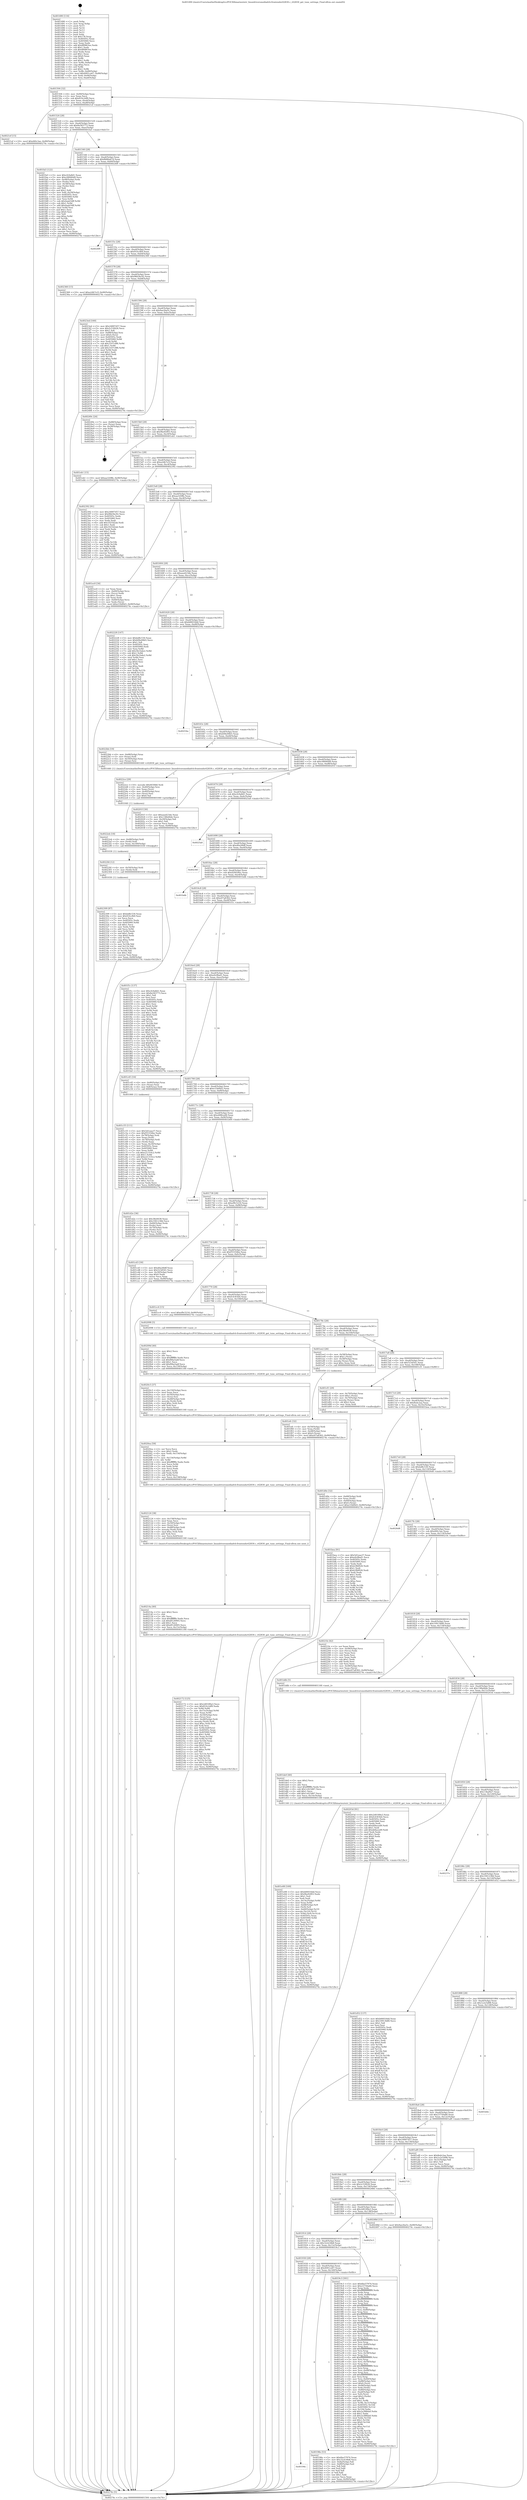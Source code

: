 digraph "0x401490" {
  label = "0x401490 (/mnt/c/Users/mathe/Desktop/tcc/POCII/binaries/extr_linuxdriversmediadvb-frontendsrtl2830.c_rtl2830_get_tune_settings_Final-ollvm.out::main(0))"
  labelloc = "t"
  node[shape=record]

  Entry [label="",width=0.3,height=0.3,shape=circle,fillcolor=black,style=filled]
  "0x401504" [label="{
     0x401504 [32]\l
     | [instrs]\l
     &nbsp;&nbsp;0x401504 \<+6\>: mov -0x90(%rbp),%eax\l
     &nbsp;&nbsp;0x40150a \<+2\>: mov %eax,%ecx\l
     &nbsp;&nbsp;0x40150c \<+6\>: sub $0x810c2df9,%ecx\l
     &nbsp;&nbsp;0x401512 \<+6\>: mov %eax,-0xa4(%rbp)\l
     &nbsp;&nbsp;0x401518 \<+6\>: mov %ecx,-0xa8(%rbp)\l
     &nbsp;&nbsp;0x40151e \<+6\>: je 00000000004021ef \<main+0xd5f\>\l
  }"]
  "0x4021ef" [label="{
     0x4021ef [15]\l
     | [instrs]\l
     &nbsp;&nbsp;0x4021ef \<+10\>: movl $0xd40c3ae,-0x90(%rbp)\l
     &nbsp;&nbsp;0x4021f9 \<+5\>: jmp 000000000040274c \<main+0x12bc\>\l
  }"]
  "0x401524" [label="{
     0x401524 [28]\l
     | [instrs]\l
     &nbsp;&nbsp;0x401524 \<+5\>: jmp 0000000000401529 \<main+0x99\>\l
     &nbsp;&nbsp;0x401529 \<+6\>: mov -0xa4(%rbp),%eax\l
     &nbsp;&nbsp;0x40152f \<+5\>: sub $0x8a583773,%eax\l
     &nbsp;&nbsp;0x401534 \<+6\>: mov %eax,-0xac(%rbp)\l
     &nbsp;&nbsp;0x40153a \<+6\>: je 0000000000401fa5 \<main+0xb15\>\l
  }"]
  Exit [label="",width=0.3,height=0.3,shape=circle,fillcolor=black,style=filled,peripheries=2]
  "0x401fa5" [label="{
     0x401fa5 [122]\l
     | [instrs]\l
     &nbsp;&nbsp;0x401fa5 \<+5\>: mov $0xcfc0a8d1,%eax\l
     &nbsp;&nbsp;0x401faa \<+5\>: mov $0xc08940d9,%ecx\l
     &nbsp;&nbsp;0x401faf \<+4\>: mov -0x48(%rbp),%rdx\l
     &nbsp;&nbsp;0x401fb3 \<+2\>: mov (%rdx),%esi\l
     &nbsp;&nbsp;0x401fb5 \<+4\>: mov -0x58(%rbp),%rdx\l
     &nbsp;&nbsp;0x401fb9 \<+2\>: cmp (%rdx),%esi\l
     &nbsp;&nbsp;0x401fbb \<+4\>: setl %dil\l
     &nbsp;&nbsp;0x401fbf \<+4\>: and $0x1,%dil\l
     &nbsp;&nbsp;0x401fc3 \<+4\>: mov %dil,-0x29(%rbp)\l
     &nbsp;&nbsp;0x401fc7 \<+7\>: mov 0x40505c,%esi\l
     &nbsp;&nbsp;0x401fce \<+8\>: mov 0x405060,%r8d\l
     &nbsp;&nbsp;0x401fd6 \<+3\>: mov %esi,%r9d\l
     &nbsp;&nbsp;0x401fd9 \<+7\>: sub $0x4aab54ff,%r9d\l
     &nbsp;&nbsp;0x401fe0 \<+4\>: sub $0x1,%r9d\l
     &nbsp;&nbsp;0x401fe4 \<+7\>: add $0x4aab54ff,%r9d\l
     &nbsp;&nbsp;0x401feb \<+4\>: imul %r9d,%esi\l
     &nbsp;&nbsp;0x401fef \<+3\>: and $0x1,%esi\l
     &nbsp;&nbsp;0x401ff2 \<+3\>: cmp $0x0,%esi\l
     &nbsp;&nbsp;0x401ff5 \<+4\>: sete %dil\l
     &nbsp;&nbsp;0x401ff9 \<+4\>: cmp $0xa,%r8d\l
     &nbsp;&nbsp;0x401ffd \<+4\>: setl %r10b\l
     &nbsp;&nbsp;0x402001 \<+3\>: mov %dil,%r11b\l
     &nbsp;&nbsp;0x402004 \<+3\>: and %r10b,%r11b\l
     &nbsp;&nbsp;0x402007 \<+3\>: xor %r10b,%dil\l
     &nbsp;&nbsp;0x40200a \<+3\>: or %dil,%r11b\l
     &nbsp;&nbsp;0x40200d \<+4\>: test $0x1,%r11b\l
     &nbsp;&nbsp;0x402011 \<+3\>: cmovne %ecx,%eax\l
     &nbsp;&nbsp;0x402014 \<+6\>: mov %eax,-0x90(%rbp)\l
     &nbsp;&nbsp;0x40201a \<+5\>: jmp 000000000040274c \<main+0x12bc\>\l
  }"]
  "0x401540" [label="{
     0x401540 [28]\l
     | [instrs]\l
     &nbsp;&nbsp;0x401540 \<+5\>: jmp 0000000000401545 \<main+0xb5\>\l
     &nbsp;&nbsp;0x401545 \<+6\>: mov -0xa4(%rbp),%eax\l
     &nbsp;&nbsp;0x40154b \<+5\>: sub $0x8b86ab7d,%eax\l
     &nbsp;&nbsp;0x401550 \<+6\>: mov %eax,-0xb0(%rbp)\l
     &nbsp;&nbsp;0x401556 \<+6\>: je 00000000004024f9 \<main+0x1069\>\l
  }"]
  "0x402309" [label="{
     0x402309 [87]\l
     | [instrs]\l
     &nbsp;&nbsp;0x402309 \<+5\>: mov $0xbd8c530,%eax\l
     &nbsp;&nbsp;0x40230e \<+5\>: mov $0x91fccfb9,%esi\l
     &nbsp;&nbsp;0x402313 \<+2\>: xor %ecx,%ecx\l
     &nbsp;&nbsp;0x402315 \<+7\>: mov 0x40505c,%edx\l
     &nbsp;&nbsp;0x40231c \<+8\>: mov 0x405060,%r8d\l
     &nbsp;&nbsp;0x402324 \<+3\>: sub $0x1,%ecx\l
     &nbsp;&nbsp;0x402327 \<+3\>: mov %edx,%r9d\l
     &nbsp;&nbsp;0x40232a \<+3\>: add %ecx,%r9d\l
     &nbsp;&nbsp;0x40232d \<+4\>: imul %r9d,%edx\l
     &nbsp;&nbsp;0x402331 \<+3\>: and $0x1,%edx\l
     &nbsp;&nbsp;0x402334 \<+3\>: cmp $0x0,%edx\l
     &nbsp;&nbsp;0x402337 \<+4\>: sete %r10b\l
     &nbsp;&nbsp;0x40233b \<+4\>: cmp $0xa,%r8d\l
     &nbsp;&nbsp;0x40233f \<+4\>: setl %r11b\l
     &nbsp;&nbsp;0x402343 \<+3\>: mov %r10b,%bl\l
     &nbsp;&nbsp;0x402346 \<+3\>: and %r11b,%bl\l
     &nbsp;&nbsp;0x402349 \<+3\>: xor %r11b,%r10b\l
     &nbsp;&nbsp;0x40234c \<+3\>: or %r10b,%bl\l
     &nbsp;&nbsp;0x40234f \<+3\>: test $0x1,%bl\l
     &nbsp;&nbsp;0x402352 \<+3\>: cmovne %esi,%eax\l
     &nbsp;&nbsp;0x402355 \<+6\>: mov %eax,-0x90(%rbp)\l
     &nbsp;&nbsp;0x40235b \<+5\>: jmp 000000000040274c \<main+0x12bc\>\l
  }"]
  "0x4024f9" [label="{
     0x4024f9\l
  }", style=dashed]
  "0x40155c" [label="{
     0x40155c [28]\l
     | [instrs]\l
     &nbsp;&nbsp;0x40155c \<+5\>: jmp 0000000000401561 \<main+0xd1\>\l
     &nbsp;&nbsp;0x401561 \<+6\>: mov -0xa4(%rbp),%eax\l
     &nbsp;&nbsp;0x401567 \<+5\>: sub $0x91fccfb9,%eax\l
     &nbsp;&nbsp;0x40156c \<+6\>: mov %eax,-0xb4(%rbp)\l
     &nbsp;&nbsp;0x401572 \<+6\>: je 0000000000402360 \<main+0xed0\>\l
  }"]
  "0x4022fd" [label="{
     0x4022fd [12]\l
     | [instrs]\l
     &nbsp;&nbsp;0x4022fd \<+4\>: mov -0x50(%rbp),%rdi\l
     &nbsp;&nbsp;0x402301 \<+3\>: mov (%rdi),%rdi\l
     &nbsp;&nbsp;0x402304 \<+5\>: call 0000000000401030 \<free@plt\>\l
     | [calls]\l
     &nbsp;&nbsp;0x401030 \{1\} (unknown)\l
  }"]
  "0x402360" [label="{
     0x402360 [15]\l
     | [instrs]\l
     &nbsp;&nbsp;0x402360 \<+10\>: movl $0xa2db7e1f,-0x90(%rbp)\l
     &nbsp;&nbsp;0x40236a \<+5\>: jmp 000000000040274c \<main+0x12bc\>\l
  }"]
  "0x401578" [label="{
     0x401578 [28]\l
     | [instrs]\l
     &nbsp;&nbsp;0x401578 \<+5\>: jmp 000000000040157d \<main+0xed\>\l
     &nbsp;&nbsp;0x40157d \<+6\>: mov -0xa4(%rbp),%eax\l
     &nbsp;&nbsp;0x401583 \<+5\>: sub $0x98d3bc92,%eax\l
     &nbsp;&nbsp;0x401588 \<+6\>: mov %eax,-0xb8(%rbp)\l
     &nbsp;&nbsp;0x40158e \<+6\>: je 00000000004023ed \<main+0xf5d\>\l
  }"]
  "0x4022eb" [label="{
     0x4022eb [18]\l
     | [instrs]\l
     &nbsp;&nbsp;0x4022eb \<+4\>: mov -0x68(%rbp),%rdi\l
     &nbsp;&nbsp;0x4022ef \<+3\>: mov (%rdi),%rdi\l
     &nbsp;&nbsp;0x4022f2 \<+6\>: mov %eax,-0x160(%rbp)\l
     &nbsp;&nbsp;0x4022f8 \<+5\>: call 0000000000401030 \<free@plt\>\l
     | [calls]\l
     &nbsp;&nbsp;0x401030 \{1\} (unknown)\l
  }"]
  "0x4023ed" [label="{
     0x4023ed [160]\l
     | [instrs]\l
     &nbsp;&nbsp;0x4023ed \<+5\>: mov $0x24897d57,%eax\l
     &nbsp;&nbsp;0x4023f2 \<+5\>: mov $0x2c53f426,%ecx\l
     &nbsp;&nbsp;0x4023f7 \<+2\>: mov $0x1,%dl\l
     &nbsp;&nbsp;0x4023f9 \<+7\>: mov -0x88(%rbp),%rsi\l
     &nbsp;&nbsp;0x402400 \<+6\>: movl $0x0,(%rsi)\l
     &nbsp;&nbsp;0x402406 \<+7\>: mov 0x40505c,%edi\l
     &nbsp;&nbsp;0x40240d \<+8\>: mov 0x405060,%r8d\l
     &nbsp;&nbsp;0x402415 \<+3\>: mov %edi,%r9d\l
     &nbsp;&nbsp;0x402418 \<+7\>: sub $0x3107c9f6,%r9d\l
     &nbsp;&nbsp;0x40241f \<+4\>: sub $0x1,%r9d\l
     &nbsp;&nbsp;0x402423 \<+7\>: add $0x3107c9f6,%r9d\l
     &nbsp;&nbsp;0x40242a \<+4\>: imul %r9d,%edi\l
     &nbsp;&nbsp;0x40242e \<+3\>: and $0x1,%edi\l
     &nbsp;&nbsp;0x402431 \<+3\>: cmp $0x0,%edi\l
     &nbsp;&nbsp;0x402434 \<+4\>: sete %r10b\l
     &nbsp;&nbsp;0x402438 \<+4\>: cmp $0xa,%r8d\l
     &nbsp;&nbsp;0x40243c \<+4\>: setl %r11b\l
     &nbsp;&nbsp;0x402440 \<+3\>: mov %r10b,%bl\l
     &nbsp;&nbsp;0x402443 \<+3\>: xor $0xff,%bl\l
     &nbsp;&nbsp;0x402446 \<+3\>: mov %r11b,%r14b\l
     &nbsp;&nbsp;0x402449 \<+4\>: xor $0xff,%r14b\l
     &nbsp;&nbsp;0x40244d \<+3\>: xor $0x1,%dl\l
     &nbsp;&nbsp;0x402450 \<+3\>: mov %bl,%r15b\l
     &nbsp;&nbsp;0x402453 \<+4\>: and $0xff,%r15b\l
     &nbsp;&nbsp;0x402457 \<+3\>: and %dl,%r10b\l
     &nbsp;&nbsp;0x40245a \<+3\>: mov %r14b,%r12b\l
     &nbsp;&nbsp;0x40245d \<+4\>: and $0xff,%r12b\l
     &nbsp;&nbsp;0x402461 \<+3\>: and %dl,%r11b\l
     &nbsp;&nbsp;0x402464 \<+3\>: or %r10b,%r15b\l
     &nbsp;&nbsp;0x402467 \<+3\>: or %r11b,%r12b\l
     &nbsp;&nbsp;0x40246a \<+3\>: xor %r12b,%r15b\l
     &nbsp;&nbsp;0x40246d \<+3\>: or %r14b,%bl\l
     &nbsp;&nbsp;0x402470 \<+3\>: xor $0xff,%bl\l
     &nbsp;&nbsp;0x402473 \<+3\>: or $0x1,%dl\l
     &nbsp;&nbsp;0x402476 \<+2\>: and %dl,%bl\l
     &nbsp;&nbsp;0x402478 \<+3\>: or %bl,%r15b\l
     &nbsp;&nbsp;0x40247b \<+4\>: test $0x1,%r15b\l
     &nbsp;&nbsp;0x40247f \<+3\>: cmovne %ecx,%eax\l
     &nbsp;&nbsp;0x402482 \<+6\>: mov %eax,-0x90(%rbp)\l
     &nbsp;&nbsp;0x402488 \<+5\>: jmp 000000000040274c \<main+0x12bc\>\l
  }"]
  "0x401594" [label="{
     0x401594 [28]\l
     | [instrs]\l
     &nbsp;&nbsp;0x401594 \<+5\>: jmp 0000000000401599 \<main+0x109\>\l
     &nbsp;&nbsp;0x401599 \<+6\>: mov -0xa4(%rbp),%eax\l
     &nbsp;&nbsp;0x40159f \<+5\>: sub $0x9ae2ba5c,%eax\l
     &nbsp;&nbsp;0x4015a4 \<+6\>: mov %eax,-0xbc(%rbp)\l
     &nbsp;&nbsp;0x4015aa \<+6\>: je 000000000040249c \<main+0x100c\>\l
  }"]
  "0x4022ce" [label="{
     0x4022ce [29]\l
     | [instrs]\l
     &nbsp;&nbsp;0x4022ce \<+10\>: movabs $0x4030b6,%rdi\l
     &nbsp;&nbsp;0x4022d8 \<+4\>: mov -0x40(%rbp),%rsi\l
     &nbsp;&nbsp;0x4022dc \<+2\>: mov %eax,(%rsi)\l
     &nbsp;&nbsp;0x4022de \<+4\>: mov -0x40(%rbp),%rsi\l
     &nbsp;&nbsp;0x4022e2 \<+2\>: mov (%rsi),%esi\l
     &nbsp;&nbsp;0x4022e4 \<+2\>: mov $0x0,%al\l
     &nbsp;&nbsp;0x4022e6 \<+5\>: call 0000000000401040 \<printf@plt\>\l
     | [calls]\l
     &nbsp;&nbsp;0x401040 \{1\} (unknown)\l
  }"]
  "0x40249c" [label="{
     0x40249c [24]\l
     | [instrs]\l
     &nbsp;&nbsp;0x40249c \<+7\>: mov -0x88(%rbp),%rax\l
     &nbsp;&nbsp;0x4024a3 \<+2\>: mov (%rax),%eax\l
     &nbsp;&nbsp;0x4024a5 \<+4\>: lea -0x28(%rbp),%rsp\l
     &nbsp;&nbsp;0x4024a9 \<+1\>: pop %rbx\l
     &nbsp;&nbsp;0x4024aa \<+2\>: pop %r12\l
     &nbsp;&nbsp;0x4024ac \<+2\>: pop %r13\l
     &nbsp;&nbsp;0x4024ae \<+2\>: pop %r14\l
     &nbsp;&nbsp;0x4024b0 \<+2\>: pop %r15\l
     &nbsp;&nbsp;0x4024b2 \<+1\>: pop %rbp\l
     &nbsp;&nbsp;0x4024b3 \<+1\>: ret\l
  }"]
  "0x4015b0" [label="{
     0x4015b0 [28]\l
     | [instrs]\l
     &nbsp;&nbsp;0x4015b0 \<+5\>: jmp 00000000004015b5 \<main+0x125\>\l
     &nbsp;&nbsp;0x4015b5 \<+6\>: mov -0xa4(%rbp),%eax\l
     &nbsp;&nbsp;0x4015bb \<+5\>: sub $0x9be92f03,%eax\l
     &nbsp;&nbsp;0x4015c0 \<+6\>: mov %eax,-0xc0(%rbp)\l
     &nbsp;&nbsp;0x4015c6 \<+6\>: je 0000000000401eb1 \<main+0xa21\>\l
  }"]
  "0x402172" [label="{
     0x402172 [125]\l
     | [instrs]\l
     &nbsp;&nbsp;0x402172 \<+5\>: mov $0x2d0189a3,%ecx\l
     &nbsp;&nbsp;0x402177 \<+5\>: mov $0x810c2df9,%edx\l
     &nbsp;&nbsp;0x40217c \<+3\>: xor %r8d,%r8d\l
     &nbsp;&nbsp;0x40217f \<+7\>: mov -0x15c(%rbp),%r9d\l
     &nbsp;&nbsp;0x402186 \<+4\>: imul %eax,%r9d\l
     &nbsp;&nbsp;0x40218a \<+4\>: mov -0x50(%rbp),%rsi\l
     &nbsp;&nbsp;0x40218e \<+3\>: mov (%rsi),%rsi\l
     &nbsp;&nbsp;0x402191 \<+4\>: mov -0x48(%rbp),%rdi\l
     &nbsp;&nbsp;0x402195 \<+3\>: movslq (%rdi),%rdi\l
     &nbsp;&nbsp;0x402198 \<+4\>: imul $0xc,%rdi,%rdi\l
     &nbsp;&nbsp;0x40219c \<+3\>: add %rdi,%rsi\l
     &nbsp;&nbsp;0x40219f \<+4\>: mov %r9d,0x8(%rsi)\l
     &nbsp;&nbsp;0x4021a3 \<+7\>: mov 0x40505c,%eax\l
     &nbsp;&nbsp;0x4021aa \<+8\>: mov 0x405060,%r9d\l
     &nbsp;&nbsp;0x4021b2 \<+4\>: sub $0x1,%r8d\l
     &nbsp;&nbsp;0x4021b6 \<+3\>: mov %eax,%r10d\l
     &nbsp;&nbsp;0x4021b9 \<+3\>: add %r8d,%r10d\l
     &nbsp;&nbsp;0x4021bc \<+4\>: imul %r10d,%eax\l
     &nbsp;&nbsp;0x4021c0 \<+3\>: and $0x1,%eax\l
     &nbsp;&nbsp;0x4021c3 \<+3\>: cmp $0x0,%eax\l
     &nbsp;&nbsp;0x4021c6 \<+4\>: sete %r11b\l
     &nbsp;&nbsp;0x4021ca \<+4\>: cmp $0xa,%r9d\l
     &nbsp;&nbsp;0x4021ce \<+3\>: setl %bl\l
     &nbsp;&nbsp;0x4021d1 \<+3\>: mov %r11b,%r14b\l
     &nbsp;&nbsp;0x4021d4 \<+3\>: and %bl,%r14b\l
     &nbsp;&nbsp;0x4021d7 \<+3\>: xor %bl,%r11b\l
     &nbsp;&nbsp;0x4021da \<+3\>: or %r11b,%r14b\l
     &nbsp;&nbsp;0x4021dd \<+4\>: test $0x1,%r14b\l
     &nbsp;&nbsp;0x4021e1 \<+3\>: cmovne %edx,%ecx\l
     &nbsp;&nbsp;0x4021e4 \<+6\>: mov %ecx,-0x90(%rbp)\l
     &nbsp;&nbsp;0x4021ea \<+5\>: jmp 000000000040274c \<main+0x12bc\>\l
  }"]
  "0x401eb1" [label="{
     0x401eb1 [15]\l
     | [instrs]\l
     &nbsp;&nbsp;0x401eb1 \<+10\>: movl $0xaa320ffe,-0x90(%rbp)\l
     &nbsp;&nbsp;0x401ebb \<+5\>: jmp 000000000040274c \<main+0x12bc\>\l
  }"]
  "0x4015cc" [label="{
     0x4015cc [28]\l
     | [instrs]\l
     &nbsp;&nbsp;0x4015cc \<+5\>: jmp 00000000004015d1 \<main+0x141\>\l
     &nbsp;&nbsp;0x4015d1 \<+6\>: mov -0xa4(%rbp),%eax\l
     &nbsp;&nbsp;0x4015d7 \<+5\>: sub $0xa2db7e1f,%eax\l
     &nbsp;&nbsp;0x4015dc \<+6\>: mov %eax,-0xc4(%rbp)\l
     &nbsp;&nbsp;0x4015e2 \<+6\>: je 0000000000402392 \<main+0xf02\>\l
  }"]
  "0x40214a" [label="{
     0x40214a [40]\l
     | [instrs]\l
     &nbsp;&nbsp;0x40214a \<+5\>: mov $0x2,%ecx\l
     &nbsp;&nbsp;0x40214f \<+1\>: cltd\l
     &nbsp;&nbsp;0x402150 \<+2\>: idiv %ecx\l
     &nbsp;&nbsp;0x402152 \<+6\>: imul $0xfffffffe,%edx,%ecx\l
     &nbsp;&nbsp;0x402158 \<+6\>: sub $0xdf126905,%ecx\l
     &nbsp;&nbsp;0x40215e \<+3\>: add $0x1,%ecx\l
     &nbsp;&nbsp;0x402161 \<+6\>: add $0xdf126905,%ecx\l
     &nbsp;&nbsp;0x402167 \<+6\>: mov %ecx,-0x15c(%rbp)\l
     &nbsp;&nbsp;0x40216d \<+5\>: call 0000000000401160 \<next_i\>\l
     | [calls]\l
     &nbsp;&nbsp;0x401160 \{1\} (/mnt/c/Users/mathe/Desktop/tcc/POCII/binaries/extr_linuxdriversmediadvb-frontendsrtl2830.c_rtl2830_get_tune_settings_Final-ollvm.out::next_i)\l
  }"]
  "0x402392" [label="{
     0x402392 [91]\l
     | [instrs]\l
     &nbsp;&nbsp;0x402392 \<+5\>: mov $0x24897d57,%eax\l
     &nbsp;&nbsp;0x402397 \<+5\>: mov $0x98d3bc92,%ecx\l
     &nbsp;&nbsp;0x40239c \<+7\>: mov 0x40505c,%edx\l
     &nbsp;&nbsp;0x4023a3 \<+7\>: mov 0x405060,%esi\l
     &nbsp;&nbsp;0x4023aa \<+2\>: mov %edx,%edi\l
     &nbsp;&nbsp;0x4023ac \<+6\>: add $0x1025d2ab,%edi\l
     &nbsp;&nbsp;0x4023b2 \<+3\>: sub $0x1,%edi\l
     &nbsp;&nbsp;0x4023b5 \<+6\>: sub $0x1025d2ab,%edi\l
     &nbsp;&nbsp;0x4023bb \<+3\>: imul %edi,%edx\l
     &nbsp;&nbsp;0x4023be \<+3\>: and $0x1,%edx\l
     &nbsp;&nbsp;0x4023c1 \<+3\>: cmp $0x0,%edx\l
     &nbsp;&nbsp;0x4023c4 \<+4\>: sete %r8b\l
     &nbsp;&nbsp;0x4023c8 \<+3\>: cmp $0xa,%esi\l
     &nbsp;&nbsp;0x4023cb \<+4\>: setl %r9b\l
     &nbsp;&nbsp;0x4023cf \<+3\>: mov %r8b,%r10b\l
     &nbsp;&nbsp;0x4023d2 \<+3\>: and %r9b,%r10b\l
     &nbsp;&nbsp;0x4023d5 \<+3\>: xor %r9b,%r8b\l
     &nbsp;&nbsp;0x4023d8 \<+3\>: or %r8b,%r10b\l
     &nbsp;&nbsp;0x4023db \<+4\>: test $0x1,%r10b\l
     &nbsp;&nbsp;0x4023df \<+3\>: cmovne %ecx,%eax\l
     &nbsp;&nbsp;0x4023e2 \<+6\>: mov %eax,-0x90(%rbp)\l
     &nbsp;&nbsp;0x4023e8 \<+5\>: jmp 000000000040274c \<main+0x12bc\>\l
  }"]
  "0x4015e8" [label="{
     0x4015e8 [28]\l
     | [instrs]\l
     &nbsp;&nbsp;0x4015e8 \<+5\>: jmp 00000000004015ed \<main+0x15d\>\l
     &nbsp;&nbsp;0x4015ed \<+6\>: mov -0xa4(%rbp),%eax\l
     &nbsp;&nbsp;0x4015f3 \<+5\>: sub $0xaa320ffe,%eax\l
     &nbsp;&nbsp;0x4015f8 \<+6\>: mov %eax,-0xc8(%rbp)\l
     &nbsp;&nbsp;0x4015fe \<+6\>: je 0000000000401ec0 \<main+0xa30\>\l
  }"]
  "0x402124" [label="{
     0x402124 [38]\l
     | [instrs]\l
     &nbsp;&nbsp;0x402124 \<+6\>: mov -0x158(%rbp),%ecx\l
     &nbsp;&nbsp;0x40212a \<+3\>: imul %eax,%ecx\l
     &nbsp;&nbsp;0x40212d \<+4\>: mov -0x50(%rbp),%rsi\l
     &nbsp;&nbsp;0x402131 \<+3\>: mov (%rsi),%rsi\l
     &nbsp;&nbsp;0x402134 \<+4\>: mov -0x48(%rbp),%rdi\l
     &nbsp;&nbsp;0x402138 \<+3\>: movslq (%rdi),%rdi\l
     &nbsp;&nbsp;0x40213b \<+4\>: imul $0xc,%rdi,%rdi\l
     &nbsp;&nbsp;0x40213f \<+3\>: add %rdi,%rsi\l
     &nbsp;&nbsp;0x402142 \<+3\>: mov %ecx,0x4(%rsi)\l
     &nbsp;&nbsp;0x402145 \<+5\>: call 0000000000401160 \<next_i\>\l
     | [calls]\l
     &nbsp;&nbsp;0x401160 \{1\} (/mnt/c/Users/mathe/Desktop/tcc/POCII/binaries/extr_linuxdriversmediadvb-frontendsrtl2830.c_rtl2830_get_tune_settings_Final-ollvm.out::next_i)\l
  }"]
  "0x401ec0" [label="{
     0x401ec0 [34]\l
     | [instrs]\l
     &nbsp;&nbsp;0x401ec0 \<+2\>: xor %eax,%eax\l
     &nbsp;&nbsp;0x401ec2 \<+4\>: mov -0x60(%rbp),%rcx\l
     &nbsp;&nbsp;0x401ec6 \<+2\>: mov (%rcx),%edx\l
     &nbsp;&nbsp;0x401ec8 \<+3\>: sub $0x1,%eax\l
     &nbsp;&nbsp;0x401ecb \<+2\>: sub %eax,%edx\l
     &nbsp;&nbsp;0x401ecd \<+4\>: mov -0x60(%rbp),%rcx\l
     &nbsp;&nbsp;0x401ed1 \<+2\>: mov %edx,(%rcx)\l
     &nbsp;&nbsp;0x401ed3 \<+10\>: movl $0xe33bf0d3,-0x90(%rbp)\l
     &nbsp;&nbsp;0x401edd \<+5\>: jmp 000000000040274c \<main+0x12bc\>\l
  }"]
  "0x401604" [label="{
     0x401604 [28]\l
     | [instrs]\l
     &nbsp;&nbsp;0x401604 \<+5\>: jmp 0000000000401609 \<main+0x179\>\l
     &nbsp;&nbsp;0x401609 \<+6\>: mov -0xa4(%rbp),%eax\l
     &nbsp;&nbsp;0x40160f \<+5\>: sub $0xaea423de,%eax\l
     &nbsp;&nbsp;0x401614 \<+6\>: mov %eax,-0xcc(%rbp)\l
     &nbsp;&nbsp;0x40161a \<+6\>: je 0000000000402228 \<main+0xd98\>\l
  }"]
  "0x4020ea" [label="{
     0x4020ea [58]\l
     | [instrs]\l
     &nbsp;&nbsp;0x4020ea \<+2\>: xor %ecx,%ecx\l
     &nbsp;&nbsp;0x4020ec \<+5\>: mov $0x2,%edx\l
     &nbsp;&nbsp;0x4020f1 \<+6\>: mov %edx,-0x154(%rbp)\l
     &nbsp;&nbsp;0x4020f7 \<+1\>: cltd\l
     &nbsp;&nbsp;0x4020f8 \<+7\>: mov -0x154(%rbp),%r8d\l
     &nbsp;&nbsp;0x4020ff \<+3\>: idiv %r8d\l
     &nbsp;&nbsp;0x402102 \<+6\>: imul $0xfffffffe,%edx,%edx\l
     &nbsp;&nbsp;0x402108 \<+3\>: mov %ecx,%r9d\l
     &nbsp;&nbsp;0x40210b \<+3\>: sub %edx,%r9d\l
     &nbsp;&nbsp;0x40210e \<+2\>: mov %ecx,%edx\l
     &nbsp;&nbsp;0x402110 \<+3\>: sub $0x1,%edx\l
     &nbsp;&nbsp;0x402113 \<+3\>: add %edx,%r9d\l
     &nbsp;&nbsp;0x402116 \<+3\>: sub %r9d,%ecx\l
     &nbsp;&nbsp;0x402119 \<+6\>: mov %ecx,-0x158(%rbp)\l
     &nbsp;&nbsp;0x40211f \<+5\>: call 0000000000401160 \<next_i\>\l
     | [calls]\l
     &nbsp;&nbsp;0x401160 \{1\} (/mnt/c/Users/mathe/Desktop/tcc/POCII/binaries/extr_linuxdriversmediadvb-frontendsrtl2830.c_rtl2830_get_tune_settings_Final-ollvm.out::next_i)\l
  }"]
  "0x402228" [label="{
     0x402228 [147]\l
     | [instrs]\l
     &nbsp;&nbsp;0x402228 \<+5\>: mov $0xbd8c530,%eax\l
     &nbsp;&nbsp;0x40222d \<+5\>: mov $0xb94e94b5,%ecx\l
     &nbsp;&nbsp;0x402232 \<+2\>: mov $0x1,%dl\l
     &nbsp;&nbsp;0x402234 \<+7\>: mov 0x40505c,%esi\l
     &nbsp;&nbsp;0x40223b \<+7\>: mov 0x405060,%edi\l
     &nbsp;&nbsp;0x402242 \<+3\>: mov %esi,%r8d\l
     &nbsp;&nbsp;0x402245 \<+7\>: add $0x5fe1bde2,%r8d\l
     &nbsp;&nbsp;0x40224c \<+4\>: sub $0x1,%r8d\l
     &nbsp;&nbsp;0x402250 \<+7\>: sub $0x5fe1bde2,%r8d\l
     &nbsp;&nbsp;0x402257 \<+4\>: imul %r8d,%esi\l
     &nbsp;&nbsp;0x40225b \<+3\>: and $0x1,%esi\l
     &nbsp;&nbsp;0x40225e \<+3\>: cmp $0x0,%esi\l
     &nbsp;&nbsp;0x402261 \<+4\>: sete %r9b\l
     &nbsp;&nbsp;0x402265 \<+3\>: cmp $0xa,%edi\l
     &nbsp;&nbsp;0x402268 \<+4\>: setl %r10b\l
     &nbsp;&nbsp;0x40226c \<+3\>: mov %r9b,%r11b\l
     &nbsp;&nbsp;0x40226f \<+4\>: xor $0xff,%r11b\l
     &nbsp;&nbsp;0x402273 \<+3\>: mov %r10b,%bl\l
     &nbsp;&nbsp;0x402276 \<+3\>: xor $0xff,%bl\l
     &nbsp;&nbsp;0x402279 \<+3\>: xor $0x0,%dl\l
     &nbsp;&nbsp;0x40227c \<+3\>: mov %r11b,%r14b\l
     &nbsp;&nbsp;0x40227f \<+4\>: and $0x0,%r14b\l
     &nbsp;&nbsp;0x402283 \<+3\>: and %dl,%r9b\l
     &nbsp;&nbsp;0x402286 \<+3\>: mov %bl,%r15b\l
     &nbsp;&nbsp;0x402289 \<+4\>: and $0x0,%r15b\l
     &nbsp;&nbsp;0x40228d \<+3\>: and %dl,%r10b\l
     &nbsp;&nbsp;0x402290 \<+3\>: or %r9b,%r14b\l
     &nbsp;&nbsp;0x402293 \<+3\>: or %r10b,%r15b\l
     &nbsp;&nbsp;0x402296 \<+3\>: xor %r15b,%r14b\l
     &nbsp;&nbsp;0x402299 \<+3\>: or %bl,%r11b\l
     &nbsp;&nbsp;0x40229c \<+4\>: xor $0xff,%r11b\l
     &nbsp;&nbsp;0x4022a0 \<+3\>: or $0x0,%dl\l
     &nbsp;&nbsp;0x4022a3 \<+3\>: and %dl,%r11b\l
     &nbsp;&nbsp;0x4022a6 \<+3\>: or %r11b,%r14b\l
     &nbsp;&nbsp;0x4022a9 \<+4\>: test $0x1,%r14b\l
     &nbsp;&nbsp;0x4022ad \<+3\>: cmovne %ecx,%eax\l
     &nbsp;&nbsp;0x4022b0 \<+6\>: mov %eax,-0x90(%rbp)\l
     &nbsp;&nbsp;0x4022b6 \<+5\>: jmp 000000000040274c \<main+0x12bc\>\l
  }"]
  "0x401620" [label="{
     0x401620 [28]\l
     | [instrs]\l
     &nbsp;&nbsp;0x401620 \<+5\>: jmp 0000000000401625 \<main+0x195\>\l
     &nbsp;&nbsp;0x401625 \<+6\>: mov -0xa4(%rbp),%eax\l
     &nbsp;&nbsp;0x40162b \<+5\>: sub $0xb66016dd,%eax\l
     &nbsp;&nbsp;0x401630 \<+6\>: mov %eax,-0xd0(%rbp)\l
     &nbsp;&nbsp;0x401636 \<+6\>: je 000000000040254a \<main+0x10ba\>\l
  }"]
  "0x4020c5" [label="{
     0x4020c5 [37]\l
     | [instrs]\l
     &nbsp;&nbsp;0x4020c5 \<+6\>: mov -0x150(%rbp),%ecx\l
     &nbsp;&nbsp;0x4020cb \<+3\>: imul %eax,%ecx\l
     &nbsp;&nbsp;0x4020ce \<+4\>: mov -0x50(%rbp),%rsi\l
     &nbsp;&nbsp;0x4020d2 \<+3\>: mov (%rsi),%rsi\l
     &nbsp;&nbsp;0x4020d5 \<+4\>: mov -0x48(%rbp),%rdi\l
     &nbsp;&nbsp;0x4020d9 \<+3\>: movslq (%rdi),%rdi\l
     &nbsp;&nbsp;0x4020dc \<+4\>: imul $0xc,%rdi,%rdi\l
     &nbsp;&nbsp;0x4020e0 \<+3\>: add %rdi,%rsi\l
     &nbsp;&nbsp;0x4020e3 \<+2\>: mov %ecx,(%rsi)\l
     &nbsp;&nbsp;0x4020e5 \<+5\>: call 0000000000401160 \<next_i\>\l
     | [calls]\l
     &nbsp;&nbsp;0x401160 \{1\} (/mnt/c/Users/mathe/Desktop/tcc/POCII/binaries/extr_linuxdriversmediadvb-frontendsrtl2830.c_rtl2830_get_tune_settings_Final-ollvm.out::next_i)\l
  }"]
  "0x40254a" [label="{
     0x40254a\l
  }", style=dashed]
  "0x40163c" [label="{
     0x40163c [28]\l
     | [instrs]\l
     &nbsp;&nbsp;0x40163c \<+5\>: jmp 0000000000401641 \<main+0x1b1\>\l
     &nbsp;&nbsp;0x401641 \<+6\>: mov -0xa4(%rbp),%eax\l
     &nbsp;&nbsp;0x401647 \<+5\>: sub $0xb94e94b5,%eax\l
     &nbsp;&nbsp;0x40164c \<+6\>: mov %eax,-0xd4(%rbp)\l
     &nbsp;&nbsp;0x401652 \<+6\>: je 00000000004022bb \<main+0xe2b\>\l
  }"]
  "0x40209d" [label="{
     0x40209d [40]\l
     | [instrs]\l
     &nbsp;&nbsp;0x40209d \<+5\>: mov $0x2,%ecx\l
     &nbsp;&nbsp;0x4020a2 \<+1\>: cltd\l
     &nbsp;&nbsp;0x4020a3 \<+2\>: idiv %ecx\l
     &nbsp;&nbsp;0x4020a5 \<+6\>: imul $0xfffffffe,%edx,%ecx\l
     &nbsp;&nbsp;0x4020ab \<+6\>: sub $0xf06a5adf,%ecx\l
     &nbsp;&nbsp;0x4020b1 \<+3\>: add $0x1,%ecx\l
     &nbsp;&nbsp;0x4020b4 \<+6\>: add $0xf06a5adf,%ecx\l
     &nbsp;&nbsp;0x4020ba \<+6\>: mov %ecx,-0x150(%rbp)\l
     &nbsp;&nbsp;0x4020c0 \<+5\>: call 0000000000401160 \<next_i\>\l
     | [calls]\l
     &nbsp;&nbsp;0x401160 \{1\} (/mnt/c/Users/mathe/Desktop/tcc/POCII/binaries/extr_linuxdriversmediadvb-frontendsrtl2830.c_rtl2830_get_tune_settings_Final-ollvm.out::next_i)\l
  }"]
  "0x4022bb" [label="{
     0x4022bb [19]\l
     | [instrs]\l
     &nbsp;&nbsp;0x4022bb \<+4\>: mov -0x68(%rbp),%rax\l
     &nbsp;&nbsp;0x4022bf \<+3\>: mov (%rax),%rdi\l
     &nbsp;&nbsp;0x4022c2 \<+4\>: mov -0x50(%rbp),%rax\l
     &nbsp;&nbsp;0x4022c6 \<+3\>: mov (%rax),%rsi\l
     &nbsp;&nbsp;0x4022c9 \<+5\>: call 0000000000401440 \<rtl2830_get_tune_settings\>\l
     | [calls]\l
     &nbsp;&nbsp;0x401440 \{1\} (/mnt/c/Users/mathe/Desktop/tcc/POCII/binaries/extr_linuxdriversmediadvb-frontendsrtl2830.c_rtl2830_get_tune_settings_Final-ollvm.out::rtl2830_get_tune_settings)\l
  }"]
  "0x401658" [label="{
     0x401658 [28]\l
     | [instrs]\l
     &nbsp;&nbsp;0x401658 \<+5\>: jmp 000000000040165d \<main+0x1cd\>\l
     &nbsp;&nbsp;0x40165d \<+6\>: mov -0xa4(%rbp),%eax\l
     &nbsp;&nbsp;0x401663 \<+5\>: sub $0xc08940d9,%eax\l
     &nbsp;&nbsp;0x401668 \<+6\>: mov %eax,-0xd8(%rbp)\l
     &nbsp;&nbsp;0x40166e \<+6\>: je 000000000040201f \<main+0xb8f\>\l
  }"]
  "0x401efc" [label="{
     0x401efc [32]\l
     | [instrs]\l
     &nbsp;&nbsp;0x401efc \<+4\>: mov -0x50(%rbp),%rdi\l
     &nbsp;&nbsp;0x401f00 \<+3\>: mov %rax,(%rdi)\l
     &nbsp;&nbsp;0x401f03 \<+4\>: mov -0x48(%rbp),%rax\l
     &nbsp;&nbsp;0x401f07 \<+6\>: movl $0x0,(%rax)\l
     &nbsp;&nbsp;0x401f0d \<+10\>: movl $0xe07a8362,-0x90(%rbp)\l
     &nbsp;&nbsp;0x401f17 \<+5\>: jmp 000000000040274c \<main+0x12bc\>\l
  }"]
  "0x40201f" [label="{
     0x40201f [30]\l
     | [instrs]\l
     &nbsp;&nbsp;0x40201f \<+5\>: mov $0xaea423de,%eax\l
     &nbsp;&nbsp;0x402024 \<+5\>: mov $0x136bd4de,%ecx\l
     &nbsp;&nbsp;0x402029 \<+3\>: mov -0x29(%rbp),%dl\l
     &nbsp;&nbsp;0x40202c \<+3\>: test $0x1,%dl\l
     &nbsp;&nbsp;0x40202f \<+3\>: cmovne %ecx,%eax\l
     &nbsp;&nbsp;0x402032 \<+6\>: mov %eax,-0x90(%rbp)\l
     &nbsp;&nbsp;0x402038 \<+5\>: jmp 000000000040274c \<main+0x12bc\>\l
  }"]
  "0x401674" [label="{
     0x401674 [28]\l
     | [instrs]\l
     &nbsp;&nbsp;0x401674 \<+5\>: jmp 0000000000401679 \<main+0x1e9\>\l
     &nbsp;&nbsp;0x401679 \<+6\>: mov -0xa4(%rbp),%eax\l
     &nbsp;&nbsp;0x40167f \<+5\>: sub $0xcfc0a8d1,%eax\l
     &nbsp;&nbsp;0x401684 \<+6\>: mov %eax,-0xdc(%rbp)\l
     &nbsp;&nbsp;0x40168a \<+6\>: je 00000000004025a0 \<main+0x1110\>\l
  }"]
  "0x401e08" [label="{
     0x401e08 [169]\l
     | [instrs]\l
     &nbsp;&nbsp;0x401e08 \<+5\>: mov $0xb66016dd,%ecx\l
     &nbsp;&nbsp;0x401e0d \<+5\>: mov $0x9be92f03,%edx\l
     &nbsp;&nbsp;0x401e12 \<+3\>: mov $0x1,%sil\l
     &nbsp;&nbsp;0x401e15 \<+2\>: xor %edi,%edi\l
     &nbsp;&nbsp;0x401e17 \<+7\>: mov -0x14c(%rbp),%r8d\l
     &nbsp;&nbsp;0x401e1e \<+4\>: imul %eax,%r8d\l
     &nbsp;&nbsp;0x401e22 \<+4\>: mov -0x68(%rbp),%r9\l
     &nbsp;&nbsp;0x401e26 \<+3\>: mov (%r9),%r9\l
     &nbsp;&nbsp;0x401e29 \<+4\>: mov -0x60(%rbp),%r10\l
     &nbsp;&nbsp;0x401e2d \<+3\>: movslq (%r10),%r10\l
     &nbsp;&nbsp;0x401e30 \<+4\>: mov %r8d,(%r9,%r10,4)\l
     &nbsp;&nbsp;0x401e34 \<+7\>: mov 0x40505c,%eax\l
     &nbsp;&nbsp;0x401e3b \<+8\>: mov 0x405060,%r8d\l
     &nbsp;&nbsp;0x401e43 \<+3\>: sub $0x1,%edi\l
     &nbsp;&nbsp;0x401e46 \<+3\>: mov %eax,%r11d\l
     &nbsp;&nbsp;0x401e49 \<+3\>: add %edi,%r11d\l
     &nbsp;&nbsp;0x401e4c \<+4\>: imul %r11d,%eax\l
     &nbsp;&nbsp;0x401e50 \<+3\>: and $0x1,%eax\l
     &nbsp;&nbsp;0x401e53 \<+3\>: cmp $0x0,%eax\l
     &nbsp;&nbsp;0x401e56 \<+3\>: sete %bl\l
     &nbsp;&nbsp;0x401e59 \<+4\>: cmp $0xa,%r8d\l
     &nbsp;&nbsp;0x401e5d \<+4\>: setl %r14b\l
     &nbsp;&nbsp;0x401e61 \<+3\>: mov %bl,%r15b\l
     &nbsp;&nbsp;0x401e64 \<+4\>: xor $0xff,%r15b\l
     &nbsp;&nbsp;0x401e68 \<+3\>: mov %r14b,%r12b\l
     &nbsp;&nbsp;0x401e6b \<+4\>: xor $0xff,%r12b\l
     &nbsp;&nbsp;0x401e6f \<+4\>: xor $0x0,%sil\l
     &nbsp;&nbsp;0x401e73 \<+3\>: mov %r15b,%r13b\l
     &nbsp;&nbsp;0x401e76 \<+4\>: and $0x0,%r13b\l
     &nbsp;&nbsp;0x401e7a \<+3\>: and %sil,%bl\l
     &nbsp;&nbsp;0x401e7d \<+3\>: mov %r12b,%al\l
     &nbsp;&nbsp;0x401e80 \<+2\>: and $0x0,%al\l
     &nbsp;&nbsp;0x401e82 \<+3\>: and %sil,%r14b\l
     &nbsp;&nbsp;0x401e85 \<+3\>: or %bl,%r13b\l
     &nbsp;&nbsp;0x401e88 \<+3\>: or %r14b,%al\l
     &nbsp;&nbsp;0x401e8b \<+3\>: xor %al,%r13b\l
     &nbsp;&nbsp;0x401e8e \<+3\>: or %r12b,%r15b\l
     &nbsp;&nbsp;0x401e91 \<+4\>: xor $0xff,%r15b\l
     &nbsp;&nbsp;0x401e95 \<+4\>: or $0x0,%sil\l
     &nbsp;&nbsp;0x401e99 \<+3\>: and %sil,%r15b\l
     &nbsp;&nbsp;0x401e9c \<+3\>: or %r15b,%r13b\l
     &nbsp;&nbsp;0x401e9f \<+4\>: test $0x1,%r13b\l
     &nbsp;&nbsp;0x401ea3 \<+3\>: cmovne %edx,%ecx\l
     &nbsp;&nbsp;0x401ea6 \<+6\>: mov %ecx,-0x90(%rbp)\l
     &nbsp;&nbsp;0x401eac \<+5\>: jmp 000000000040274c \<main+0x12bc\>\l
  }"]
  "0x4025a0" [label="{
     0x4025a0\l
  }", style=dashed]
  "0x401690" [label="{
     0x401690 [28]\l
     | [instrs]\l
     &nbsp;&nbsp;0x401690 \<+5\>: jmp 0000000000401695 \<main+0x205\>\l
     &nbsp;&nbsp;0x401695 \<+6\>: mov -0xa4(%rbp),%eax\l
     &nbsp;&nbsp;0x40169b \<+5\>: sub $0xd0a26bff,%eax\l
     &nbsp;&nbsp;0x4016a0 \<+6\>: mov %eax,-0xe0(%rbp)\l
     &nbsp;&nbsp;0x4016a6 \<+6\>: je 000000000040236f \<main+0xedf\>\l
  }"]
  "0x401de0" [label="{
     0x401de0 [40]\l
     | [instrs]\l
     &nbsp;&nbsp;0x401de0 \<+5\>: mov $0x2,%ecx\l
     &nbsp;&nbsp;0x401de5 \<+1\>: cltd\l
     &nbsp;&nbsp;0x401de6 \<+2\>: idiv %ecx\l
     &nbsp;&nbsp;0x401de8 \<+6\>: imul $0xfffffffe,%edx,%ecx\l
     &nbsp;&nbsp;0x401dee \<+6\>: sub $0x1c623d67,%ecx\l
     &nbsp;&nbsp;0x401df4 \<+3\>: add $0x1,%ecx\l
     &nbsp;&nbsp;0x401df7 \<+6\>: add $0x1c623d67,%ecx\l
     &nbsp;&nbsp;0x401dfd \<+6\>: mov %ecx,-0x14c(%rbp)\l
     &nbsp;&nbsp;0x401e03 \<+5\>: call 0000000000401160 \<next_i\>\l
     | [calls]\l
     &nbsp;&nbsp;0x401160 \{1\} (/mnt/c/Users/mathe/Desktop/tcc/POCII/binaries/extr_linuxdriversmediadvb-frontendsrtl2830.c_rtl2830_get_tune_settings_Final-ollvm.out::next_i)\l
  }"]
  "0x40236f" [label="{
     0x40236f\l
  }", style=dashed]
  "0x4016ac" [label="{
     0x4016ac [28]\l
     | [instrs]\l
     &nbsp;&nbsp;0x4016ac \<+5\>: jmp 00000000004016b1 \<main+0x221\>\l
     &nbsp;&nbsp;0x4016b1 \<+6\>: mov -0xa4(%rbp),%eax\l
     &nbsp;&nbsp;0x4016b7 \<+5\>: sub $0xd20028ec,%eax\l
     &nbsp;&nbsp;0x4016bc \<+6\>: mov %eax,-0xe4(%rbp)\l
     &nbsp;&nbsp;0x4016c2 \<+6\>: je 0000000000401bdb \<main+0x74b\>\l
  }"]
  "0x401d0e" [label="{
     0x401d0e [32]\l
     | [instrs]\l
     &nbsp;&nbsp;0x401d0e \<+4\>: mov -0x68(%rbp),%rdi\l
     &nbsp;&nbsp;0x401d12 \<+3\>: mov %rax,(%rdi)\l
     &nbsp;&nbsp;0x401d15 \<+4\>: mov -0x60(%rbp),%rax\l
     &nbsp;&nbsp;0x401d19 \<+6\>: movl $0x0,(%rax)\l
     &nbsp;&nbsp;0x401d1f \<+10\>: movl $0xe33bf0d3,-0x90(%rbp)\l
     &nbsp;&nbsp;0x401d29 \<+5\>: jmp 000000000040274c \<main+0x12bc\>\l
  }"]
  "0x401bdb" [label="{
     0x401bdb\l
  }", style=dashed]
  "0x4016c8" [label="{
     0x4016c8 [28]\l
     | [instrs]\l
     &nbsp;&nbsp;0x4016c8 \<+5\>: jmp 00000000004016cd \<main+0x23d\>\l
     &nbsp;&nbsp;0x4016cd \<+6\>: mov -0xa4(%rbp),%eax\l
     &nbsp;&nbsp;0x4016d3 \<+5\>: sub $0xe07a8362,%eax\l
     &nbsp;&nbsp;0x4016d8 \<+6\>: mov %eax,-0xe8(%rbp)\l
     &nbsp;&nbsp;0x4016de \<+6\>: je 0000000000401f1c \<main+0xa8c\>\l
  }"]
  "0x401c55" [label="{
     0x401c55 [111]\l
     | [instrs]\l
     &nbsp;&nbsp;0x401c55 \<+5\>: mov $0x5d1eaa37,%ecx\l
     &nbsp;&nbsp;0x401c5a \<+5\>: mov $0xf55354be,%edx\l
     &nbsp;&nbsp;0x401c5f \<+4\>: mov -0x78(%rbp),%rdi\l
     &nbsp;&nbsp;0x401c63 \<+2\>: mov %eax,(%rdi)\l
     &nbsp;&nbsp;0x401c65 \<+4\>: mov -0x78(%rbp),%rdi\l
     &nbsp;&nbsp;0x401c69 \<+2\>: mov (%rdi),%eax\l
     &nbsp;&nbsp;0x401c6b \<+3\>: mov %eax,-0x30(%rbp)\l
     &nbsp;&nbsp;0x401c6e \<+7\>: mov 0x40505c,%eax\l
     &nbsp;&nbsp;0x401c75 \<+7\>: mov 0x405060,%esi\l
     &nbsp;&nbsp;0x401c7c \<+3\>: mov %eax,%r8d\l
     &nbsp;&nbsp;0x401c7f \<+7\>: sub $0xe21310c2,%r8d\l
     &nbsp;&nbsp;0x401c86 \<+4\>: sub $0x1,%r8d\l
     &nbsp;&nbsp;0x401c8a \<+7\>: add $0xe21310c2,%r8d\l
     &nbsp;&nbsp;0x401c91 \<+4\>: imul %r8d,%eax\l
     &nbsp;&nbsp;0x401c95 \<+3\>: and $0x1,%eax\l
     &nbsp;&nbsp;0x401c98 \<+3\>: cmp $0x0,%eax\l
     &nbsp;&nbsp;0x401c9b \<+4\>: sete %r9b\l
     &nbsp;&nbsp;0x401c9f \<+3\>: cmp $0xa,%esi\l
     &nbsp;&nbsp;0x401ca2 \<+4\>: setl %r10b\l
     &nbsp;&nbsp;0x401ca6 \<+3\>: mov %r9b,%r11b\l
     &nbsp;&nbsp;0x401ca9 \<+3\>: and %r10b,%r11b\l
     &nbsp;&nbsp;0x401cac \<+3\>: xor %r10b,%r9b\l
     &nbsp;&nbsp;0x401caf \<+3\>: or %r9b,%r11b\l
     &nbsp;&nbsp;0x401cb2 \<+4\>: test $0x1,%r11b\l
     &nbsp;&nbsp;0x401cb6 \<+3\>: cmovne %edx,%ecx\l
     &nbsp;&nbsp;0x401cb9 \<+6\>: mov %ecx,-0x90(%rbp)\l
     &nbsp;&nbsp;0x401cbf \<+5\>: jmp 000000000040274c \<main+0x12bc\>\l
  }"]
  "0x401f1c" [label="{
     0x401f1c [137]\l
     | [instrs]\l
     &nbsp;&nbsp;0x401f1c \<+5\>: mov $0xcfc0a8d1,%eax\l
     &nbsp;&nbsp;0x401f21 \<+5\>: mov $0x8a583773,%ecx\l
     &nbsp;&nbsp;0x401f26 \<+2\>: mov $0x1,%dl\l
     &nbsp;&nbsp;0x401f28 \<+2\>: xor %esi,%esi\l
     &nbsp;&nbsp;0x401f2a \<+7\>: mov 0x40505c,%edi\l
     &nbsp;&nbsp;0x401f31 \<+8\>: mov 0x405060,%r8d\l
     &nbsp;&nbsp;0x401f39 \<+3\>: sub $0x1,%esi\l
     &nbsp;&nbsp;0x401f3c \<+3\>: mov %edi,%r9d\l
     &nbsp;&nbsp;0x401f3f \<+3\>: add %esi,%r9d\l
     &nbsp;&nbsp;0x401f42 \<+4\>: imul %r9d,%edi\l
     &nbsp;&nbsp;0x401f46 \<+3\>: and $0x1,%edi\l
     &nbsp;&nbsp;0x401f49 \<+3\>: cmp $0x0,%edi\l
     &nbsp;&nbsp;0x401f4c \<+4\>: sete %r10b\l
     &nbsp;&nbsp;0x401f50 \<+4\>: cmp $0xa,%r8d\l
     &nbsp;&nbsp;0x401f54 \<+4\>: setl %r11b\l
     &nbsp;&nbsp;0x401f58 \<+3\>: mov %r10b,%bl\l
     &nbsp;&nbsp;0x401f5b \<+3\>: xor $0xff,%bl\l
     &nbsp;&nbsp;0x401f5e \<+3\>: mov %r11b,%r14b\l
     &nbsp;&nbsp;0x401f61 \<+4\>: xor $0xff,%r14b\l
     &nbsp;&nbsp;0x401f65 \<+3\>: xor $0x1,%dl\l
     &nbsp;&nbsp;0x401f68 \<+3\>: mov %bl,%r15b\l
     &nbsp;&nbsp;0x401f6b \<+4\>: and $0xff,%r15b\l
     &nbsp;&nbsp;0x401f6f \<+3\>: and %dl,%r10b\l
     &nbsp;&nbsp;0x401f72 \<+3\>: mov %r14b,%r12b\l
     &nbsp;&nbsp;0x401f75 \<+4\>: and $0xff,%r12b\l
     &nbsp;&nbsp;0x401f79 \<+3\>: and %dl,%r11b\l
     &nbsp;&nbsp;0x401f7c \<+3\>: or %r10b,%r15b\l
     &nbsp;&nbsp;0x401f7f \<+3\>: or %r11b,%r12b\l
     &nbsp;&nbsp;0x401f82 \<+3\>: xor %r12b,%r15b\l
     &nbsp;&nbsp;0x401f85 \<+3\>: or %r14b,%bl\l
     &nbsp;&nbsp;0x401f88 \<+3\>: xor $0xff,%bl\l
     &nbsp;&nbsp;0x401f8b \<+3\>: or $0x1,%dl\l
     &nbsp;&nbsp;0x401f8e \<+2\>: and %dl,%bl\l
     &nbsp;&nbsp;0x401f90 \<+3\>: or %bl,%r15b\l
     &nbsp;&nbsp;0x401f93 \<+4\>: test $0x1,%r15b\l
     &nbsp;&nbsp;0x401f97 \<+3\>: cmovne %ecx,%eax\l
     &nbsp;&nbsp;0x401f9a \<+6\>: mov %eax,-0x90(%rbp)\l
     &nbsp;&nbsp;0x401fa0 \<+5\>: jmp 000000000040274c \<main+0x12bc\>\l
  }"]
  "0x4016e4" [label="{
     0x4016e4 [28]\l
     | [instrs]\l
     &nbsp;&nbsp;0x4016e4 \<+5\>: jmp 00000000004016e9 \<main+0x259\>\l
     &nbsp;&nbsp;0x4016e9 \<+6\>: mov -0xa4(%rbp),%eax\l
     &nbsp;&nbsp;0x4016ef \<+5\>: sub $0xe0cf8ad1,%eax\l
     &nbsp;&nbsp;0x4016f4 \<+6\>: mov %eax,-0xec(%rbp)\l
     &nbsp;&nbsp;0x4016fa \<+6\>: je 0000000000401c45 \<main+0x7b5\>\l
  }"]
  "0x401490" [label="{
     0x401490 [116]\l
     | [instrs]\l
     &nbsp;&nbsp;0x401490 \<+1\>: push %rbp\l
     &nbsp;&nbsp;0x401491 \<+3\>: mov %rsp,%rbp\l
     &nbsp;&nbsp;0x401494 \<+2\>: push %r15\l
     &nbsp;&nbsp;0x401496 \<+2\>: push %r14\l
     &nbsp;&nbsp;0x401498 \<+2\>: push %r13\l
     &nbsp;&nbsp;0x40149a \<+2\>: push %r12\l
     &nbsp;&nbsp;0x40149c \<+1\>: push %rbx\l
     &nbsp;&nbsp;0x40149d \<+7\>: sub $0x178,%rsp\l
     &nbsp;&nbsp;0x4014a4 \<+7\>: mov 0x40505c,%eax\l
     &nbsp;&nbsp;0x4014ab \<+7\>: mov 0x405060,%ecx\l
     &nbsp;&nbsp;0x4014b2 \<+2\>: mov %eax,%edx\l
     &nbsp;&nbsp;0x4014b4 \<+6\>: add $0x8f0863ee,%edx\l
     &nbsp;&nbsp;0x4014ba \<+3\>: sub $0x1,%edx\l
     &nbsp;&nbsp;0x4014bd \<+6\>: sub $0x8f0863ee,%edx\l
     &nbsp;&nbsp;0x4014c3 \<+3\>: imul %edx,%eax\l
     &nbsp;&nbsp;0x4014c6 \<+3\>: and $0x1,%eax\l
     &nbsp;&nbsp;0x4014c9 \<+3\>: cmp $0x0,%eax\l
     &nbsp;&nbsp;0x4014cc \<+4\>: sete %r8b\l
     &nbsp;&nbsp;0x4014d0 \<+4\>: and $0x1,%r8b\l
     &nbsp;&nbsp;0x4014d4 \<+7\>: mov %r8b,-0x8a(%rbp)\l
     &nbsp;&nbsp;0x4014db \<+3\>: cmp $0xa,%ecx\l
     &nbsp;&nbsp;0x4014de \<+4\>: setl %r8b\l
     &nbsp;&nbsp;0x4014e2 \<+4\>: and $0x1,%r8b\l
     &nbsp;&nbsp;0x4014e6 \<+7\>: mov %r8b,-0x89(%rbp)\l
     &nbsp;&nbsp;0x4014ed \<+10\>: movl $0x4001ce67,-0x90(%rbp)\l
     &nbsp;&nbsp;0x4014f7 \<+6\>: mov %edi,-0x94(%rbp)\l
     &nbsp;&nbsp;0x4014fd \<+7\>: mov %rsi,-0xa0(%rbp)\l
  }"]
  "0x401c45" [label="{
     0x401c45 [16]\l
     | [instrs]\l
     &nbsp;&nbsp;0x401c45 \<+4\>: mov -0x80(%rbp),%rax\l
     &nbsp;&nbsp;0x401c49 \<+3\>: mov (%rax),%rax\l
     &nbsp;&nbsp;0x401c4c \<+4\>: mov 0x8(%rax),%rdi\l
     &nbsp;&nbsp;0x401c50 \<+5\>: call 0000000000401060 \<atoi@plt\>\l
     | [calls]\l
     &nbsp;&nbsp;0x401060 \{1\} (unknown)\l
  }"]
  "0x401700" [label="{
     0x401700 [28]\l
     | [instrs]\l
     &nbsp;&nbsp;0x401700 \<+5\>: jmp 0000000000401705 \<main+0x275\>\l
     &nbsp;&nbsp;0x401705 \<+6\>: mov -0xa4(%rbp),%eax\l
     &nbsp;&nbsp;0x40170b \<+5\>: sub $0xe33bf0d3,%eax\l
     &nbsp;&nbsp;0x401710 \<+6\>: mov %eax,-0xf0(%rbp)\l
     &nbsp;&nbsp;0x401716 \<+6\>: je 0000000000401d2e \<main+0x89e\>\l
  }"]
  "0x40274c" [label="{
     0x40274c [5]\l
     | [instrs]\l
     &nbsp;&nbsp;0x40274c \<+5\>: jmp 0000000000401504 \<main+0x74\>\l
  }"]
  "0x401d2e" [label="{
     0x401d2e [36]\l
     | [instrs]\l
     &nbsp;&nbsp;0x401d2e \<+5\>: mov $0x38e0038,%eax\l
     &nbsp;&nbsp;0x401d33 \<+5\>: mov $0x1941238d,%ecx\l
     &nbsp;&nbsp;0x401d38 \<+4\>: mov -0x60(%rbp),%rdx\l
     &nbsp;&nbsp;0x401d3c \<+2\>: mov (%rdx),%esi\l
     &nbsp;&nbsp;0x401d3e \<+4\>: mov -0x70(%rbp),%rdx\l
     &nbsp;&nbsp;0x401d42 \<+2\>: cmp (%rdx),%esi\l
     &nbsp;&nbsp;0x401d44 \<+3\>: cmovl %ecx,%eax\l
     &nbsp;&nbsp;0x401d47 \<+6\>: mov %eax,-0x90(%rbp)\l
     &nbsp;&nbsp;0x401d4d \<+5\>: jmp 000000000040274c \<main+0x12bc\>\l
  }"]
  "0x40171c" [label="{
     0x40171c [28]\l
     | [instrs]\l
     &nbsp;&nbsp;0x40171c \<+5\>: jmp 0000000000401721 \<main+0x291\>\l
     &nbsp;&nbsp;0x401721 \<+6\>: mov -0xa4(%rbp),%eax\l
     &nbsp;&nbsp;0x401727 \<+5\>: sub $0xe688ca48,%eax\l
     &nbsp;&nbsp;0x40172c \<+6\>: mov %eax,-0xf4(%rbp)\l
     &nbsp;&nbsp;0x401732 \<+6\>: je 0000000000401b69 \<main+0x6d9\>\l
  }"]
  "0x40194c" [label="{
     0x40194c\l
  }", style=dashed]
  "0x401b69" [label="{
     0x401b69\l
  }", style=dashed]
  "0x401738" [label="{
     0x401738 [28]\l
     | [instrs]\l
     &nbsp;&nbsp;0x401738 \<+5\>: jmp 000000000040173d \<main+0x2ad\>\l
     &nbsp;&nbsp;0x40173d \<+6\>: mov -0xa4(%rbp),%eax\l
     &nbsp;&nbsp;0x401743 \<+5\>: sub $0xef9c5216,%eax\l
     &nbsp;&nbsp;0x401748 \<+6\>: mov %eax,-0xf8(%rbp)\l
     &nbsp;&nbsp;0x40174e \<+6\>: je 0000000000401cd3 \<main+0x843\>\l
  }"]
  "0x40198e" [label="{
     0x40198e [53]\l
     | [instrs]\l
     &nbsp;&nbsp;0x40198e \<+5\>: mov $0x6be57974,%eax\l
     &nbsp;&nbsp;0x401993 \<+5\>: mov $0x32cb34b8,%ecx\l
     &nbsp;&nbsp;0x401998 \<+6\>: mov -0x8a(%rbp),%dl\l
     &nbsp;&nbsp;0x40199e \<+7\>: mov -0x89(%rbp),%sil\l
     &nbsp;&nbsp;0x4019a5 \<+3\>: mov %dl,%dil\l
     &nbsp;&nbsp;0x4019a8 \<+3\>: and %sil,%dil\l
     &nbsp;&nbsp;0x4019ab \<+3\>: xor %sil,%dl\l
     &nbsp;&nbsp;0x4019ae \<+3\>: or %dl,%dil\l
     &nbsp;&nbsp;0x4019b1 \<+4\>: test $0x1,%dil\l
     &nbsp;&nbsp;0x4019b5 \<+3\>: cmovne %ecx,%eax\l
     &nbsp;&nbsp;0x4019b8 \<+6\>: mov %eax,-0x90(%rbp)\l
     &nbsp;&nbsp;0x4019be \<+5\>: jmp 000000000040274c \<main+0x12bc\>\l
  }"]
  "0x401cd3" [label="{
     0x401cd3 [30]\l
     | [instrs]\l
     &nbsp;&nbsp;0x401cd3 \<+5\>: mov $0xd0a26bff,%eax\l
     &nbsp;&nbsp;0x401cd8 \<+5\>: mov $0x523d541,%ecx\l
     &nbsp;&nbsp;0x401cdd \<+3\>: mov -0x30(%rbp),%edx\l
     &nbsp;&nbsp;0x401ce0 \<+3\>: cmp $0x0,%edx\l
     &nbsp;&nbsp;0x401ce3 \<+3\>: cmove %ecx,%eax\l
     &nbsp;&nbsp;0x401ce6 \<+6\>: mov %eax,-0x90(%rbp)\l
     &nbsp;&nbsp;0x401cec \<+5\>: jmp 000000000040274c \<main+0x12bc\>\l
  }"]
  "0x401754" [label="{
     0x401754 [28]\l
     | [instrs]\l
     &nbsp;&nbsp;0x401754 \<+5\>: jmp 0000000000401759 \<main+0x2c9\>\l
     &nbsp;&nbsp;0x401759 \<+6\>: mov -0xa4(%rbp),%eax\l
     &nbsp;&nbsp;0x40175f \<+5\>: sub $0xf55354be,%eax\l
     &nbsp;&nbsp;0x401764 \<+6\>: mov %eax,-0xfc(%rbp)\l
     &nbsp;&nbsp;0x40176a \<+6\>: je 0000000000401cc4 \<main+0x834\>\l
  }"]
  "0x401930" [label="{
     0x401930 [28]\l
     | [instrs]\l
     &nbsp;&nbsp;0x401930 \<+5\>: jmp 0000000000401935 \<main+0x4a5\>\l
     &nbsp;&nbsp;0x401935 \<+6\>: mov -0xa4(%rbp),%eax\l
     &nbsp;&nbsp;0x40193b \<+5\>: sub $0x4001ce67,%eax\l
     &nbsp;&nbsp;0x401940 \<+6\>: mov %eax,-0x140(%rbp)\l
     &nbsp;&nbsp;0x401946 \<+6\>: je 000000000040198e \<main+0x4fe\>\l
  }"]
  "0x401cc4" [label="{
     0x401cc4 [15]\l
     | [instrs]\l
     &nbsp;&nbsp;0x401cc4 \<+10\>: movl $0xef9c5216,-0x90(%rbp)\l
     &nbsp;&nbsp;0x401cce \<+5\>: jmp 000000000040274c \<main+0x12bc\>\l
  }"]
  "0x401770" [label="{
     0x401770 [28]\l
     | [instrs]\l
     &nbsp;&nbsp;0x401770 \<+5\>: jmp 0000000000401775 \<main+0x2e5\>\l
     &nbsp;&nbsp;0x401775 \<+6\>: mov -0xa4(%rbp),%eax\l
     &nbsp;&nbsp;0x40177b \<+5\>: sub $0xfc4303b4,%eax\l
     &nbsp;&nbsp;0x401780 \<+6\>: mov %eax,-0x100(%rbp)\l
     &nbsp;&nbsp;0x401786 \<+6\>: je 0000000000402098 \<main+0xc08\>\l
  }"]
  "0x4019c3" [label="{
     0x4019c3 [301]\l
     | [instrs]\l
     &nbsp;&nbsp;0x4019c3 \<+5\>: mov $0x6be57974,%eax\l
     &nbsp;&nbsp;0x4019c8 \<+5\>: mov $0x23750a66,%ecx\l
     &nbsp;&nbsp;0x4019cd \<+3\>: mov %rsp,%rdx\l
     &nbsp;&nbsp;0x4019d0 \<+4\>: add $0xfffffffffffffff0,%rdx\l
     &nbsp;&nbsp;0x4019d4 \<+3\>: mov %rdx,%rsp\l
     &nbsp;&nbsp;0x4019d7 \<+7\>: mov %rdx,-0x88(%rbp)\l
     &nbsp;&nbsp;0x4019de \<+3\>: mov %rsp,%rdx\l
     &nbsp;&nbsp;0x4019e1 \<+4\>: add $0xfffffffffffffff0,%rdx\l
     &nbsp;&nbsp;0x4019e5 \<+3\>: mov %rdx,%rsp\l
     &nbsp;&nbsp;0x4019e8 \<+3\>: mov %rsp,%rsi\l
     &nbsp;&nbsp;0x4019eb \<+4\>: add $0xfffffffffffffff0,%rsi\l
     &nbsp;&nbsp;0x4019ef \<+3\>: mov %rsi,%rsp\l
     &nbsp;&nbsp;0x4019f2 \<+4\>: mov %rsi,-0x80(%rbp)\l
     &nbsp;&nbsp;0x4019f6 \<+3\>: mov %rsp,%rsi\l
     &nbsp;&nbsp;0x4019f9 \<+4\>: add $0xfffffffffffffff0,%rsi\l
     &nbsp;&nbsp;0x4019fd \<+3\>: mov %rsi,%rsp\l
     &nbsp;&nbsp;0x401a00 \<+4\>: mov %rsi,-0x78(%rbp)\l
     &nbsp;&nbsp;0x401a04 \<+3\>: mov %rsp,%rsi\l
     &nbsp;&nbsp;0x401a07 \<+4\>: add $0xfffffffffffffff0,%rsi\l
     &nbsp;&nbsp;0x401a0b \<+3\>: mov %rsi,%rsp\l
     &nbsp;&nbsp;0x401a0e \<+4\>: mov %rsi,-0x70(%rbp)\l
     &nbsp;&nbsp;0x401a12 \<+3\>: mov %rsp,%rsi\l
     &nbsp;&nbsp;0x401a15 \<+4\>: add $0xfffffffffffffff0,%rsi\l
     &nbsp;&nbsp;0x401a19 \<+3\>: mov %rsi,%rsp\l
     &nbsp;&nbsp;0x401a1c \<+4\>: mov %rsi,-0x68(%rbp)\l
     &nbsp;&nbsp;0x401a20 \<+3\>: mov %rsp,%rsi\l
     &nbsp;&nbsp;0x401a23 \<+4\>: add $0xfffffffffffffff0,%rsi\l
     &nbsp;&nbsp;0x401a27 \<+3\>: mov %rsi,%rsp\l
     &nbsp;&nbsp;0x401a2a \<+4\>: mov %rsi,-0x60(%rbp)\l
     &nbsp;&nbsp;0x401a2e \<+3\>: mov %rsp,%rsi\l
     &nbsp;&nbsp;0x401a31 \<+4\>: add $0xfffffffffffffff0,%rsi\l
     &nbsp;&nbsp;0x401a35 \<+3\>: mov %rsi,%rsp\l
     &nbsp;&nbsp;0x401a38 \<+4\>: mov %rsi,-0x58(%rbp)\l
     &nbsp;&nbsp;0x401a3c \<+3\>: mov %rsp,%rsi\l
     &nbsp;&nbsp;0x401a3f \<+4\>: add $0xfffffffffffffff0,%rsi\l
     &nbsp;&nbsp;0x401a43 \<+3\>: mov %rsi,%rsp\l
     &nbsp;&nbsp;0x401a46 \<+4\>: mov %rsi,-0x50(%rbp)\l
     &nbsp;&nbsp;0x401a4a \<+3\>: mov %rsp,%rsi\l
     &nbsp;&nbsp;0x401a4d \<+4\>: add $0xfffffffffffffff0,%rsi\l
     &nbsp;&nbsp;0x401a51 \<+3\>: mov %rsi,%rsp\l
     &nbsp;&nbsp;0x401a54 \<+4\>: mov %rsi,-0x48(%rbp)\l
     &nbsp;&nbsp;0x401a58 \<+3\>: mov %rsp,%rsi\l
     &nbsp;&nbsp;0x401a5b \<+4\>: add $0xfffffffffffffff0,%rsi\l
     &nbsp;&nbsp;0x401a5f \<+3\>: mov %rsi,%rsp\l
     &nbsp;&nbsp;0x401a62 \<+4\>: mov %rsi,-0x40(%rbp)\l
     &nbsp;&nbsp;0x401a66 \<+7\>: mov -0x88(%rbp),%rsi\l
     &nbsp;&nbsp;0x401a6d \<+6\>: movl $0x0,(%rsi)\l
     &nbsp;&nbsp;0x401a73 \<+6\>: mov -0x94(%rbp),%edi\l
     &nbsp;&nbsp;0x401a79 \<+2\>: mov %edi,(%rdx)\l
     &nbsp;&nbsp;0x401a7b \<+4\>: mov -0x80(%rbp),%rsi\l
     &nbsp;&nbsp;0x401a7f \<+7\>: mov -0xa0(%rbp),%r8\l
     &nbsp;&nbsp;0x401a86 \<+3\>: mov %r8,(%rsi)\l
     &nbsp;&nbsp;0x401a89 \<+3\>: cmpl $0x2,(%rdx)\l
     &nbsp;&nbsp;0x401a8c \<+4\>: setne %r9b\l
     &nbsp;&nbsp;0x401a90 \<+4\>: and $0x1,%r9b\l
     &nbsp;&nbsp;0x401a94 \<+4\>: mov %r9b,-0x31(%rbp)\l
     &nbsp;&nbsp;0x401a98 \<+8\>: mov 0x40505c,%r10d\l
     &nbsp;&nbsp;0x401aa0 \<+8\>: mov 0x405060,%r11d\l
     &nbsp;&nbsp;0x401aa8 \<+3\>: mov %r10d,%ebx\l
     &nbsp;&nbsp;0x401aab \<+6\>: add $0x2a388da0,%ebx\l
     &nbsp;&nbsp;0x401ab1 \<+3\>: sub $0x1,%ebx\l
     &nbsp;&nbsp;0x401ab4 \<+6\>: sub $0x2a388da0,%ebx\l
     &nbsp;&nbsp;0x401aba \<+4\>: imul %ebx,%r10d\l
     &nbsp;&nbsp;0x401abe \<+4\>: and $0x1,%r10d\l
     &nbsp;&nbsp;0x401ac2 \<+4\>: cmp $0x0,%r10d\l
     &nbsp;&nbsp;0x401ac6 \<+4\>: sete %r9b\l
     &nbsp;&nbsp;0x401aca \<+4\>: cmp $0xa,%r11d\l
     &nbsp;&nbsp;0x401ace \<+4\>: setl %r14b\l
     &nbsp;&nbsp;0x401ad2 \<+3\>: mov %r9b,%r15b\l
     &nbsp;&nbsp;0x401ad5 \<+3\>: and %r14b,%r15b\l
     &nbsp;&nbsp;0x401ad8 \<+3\>: xor %r14b,%r9b\l
     &nbsp;&nbsp;0x401adb \<+3\>: or %r9b,%r15b\l
     &nbsp;&nbsp;0x401ade \<+4\>: test $0x1,%r15b\l
     &nbsp;&nbsp;0x401ae2 \<+3\>: cmovne %ecx,%eax\l
     &nbsp;&nbsp;0x401ae5 \<+6\>: mov %eax,-0x90(%rbp)\l
     &nbsp;&nbsp;0x401aeb \<+5\>: jmp 000000000040274c \<main+0x12bc\>\l
  }"]
  "0x402098" [label="{
     0x402098 [5]\l
     | [instrs]\l
     &nbsp;&nbsp;0x402098 \<+5\>: call 0000000000401160 \<next_i\>\l
     | [calls]\l
     &nbsp;&nbsp;0x401160 \{1\} (/mnt/c/Users/mathe/Desktop/tcc/POCII/binaries/extr_linuxdriversmediadvb-frontendsrtl2830.c_rtl2830_get_tune_settings_Final-ollvm.out::next_i)\l
  }"]
  "0x40178c" [label="{
     0x40178c [28]\l
     | [instrs]\l
     &nbsp;&nbsp;0x40178c \<+5\>: jmp 0000000000401791 \<main+0x301\>\l
     &nbsp;&nbsp;0x401791 \<+6\>: mov -0xa4(%rbp),%eax\l
     &nbsp;&nbsp;0x401797 \<+5\>: sub $0x38e0038,%eax\l
     &nbsp;&nbsp;0x40179c \<+6\>: mov %eax,-0x104(%rbp)\l
     &nbsp;&nbsp;0x4017a2 \<+6\>: je 0000000000401ee2 \<main+0xa52\>\l
  }"]
  "0x401914" [label="{
     0x401914 [28]\l
     | [instrs]\l
     &nbsp;&nbsp;0x401914 \<+5\>: jmp 0000000000401919 \<main+0x489\>\l
     &nbsp;&nbsp;0x401919 \<+6\>: mov -0xa4(%rbp),%eax\l
     &nbsp;&nbsp;0x40191f \<+5\>: sub $0x32cb34b8,%eax\l
     &nbsp;&nbsp;0x401924 \<+6\>: mov %eax,-0x13c(%rbp)\l
     &nbsp;&nbsp;0x40192a \<+6\>: je 00000000004019c3 \<main+0x533\>\l
  }"]
  "0x401ee2" [label="{
     0x401ee2 [26]\l
     | [instrs]\l
     &nbsp;&nbsp;0x401ee2 \<+4\>: mov -0x58(%rbp),%rax\l
     &nbsp;&nbsp;0x401ee6 \<+6\>: movl $0x1,(%rax)\l
     &nbsp;&nbsp;0x401eec \<+4\>: mov -0x58(%rbp),%rax\l
     &nbsp;&nbsp;0x401ef0 \<+3\>: movslq (%rax),%rax\l
     &nbsp;&nbsp;0x401ef3 \<+4\>: imul $0xc,%rax,%rdi\l
     &nbsp;&nbsp;0x401ef7 \<+5\>: call 0000000000401050 \<malloc@plt\>\l
     | [calls]\l
     &nbsp;&nbsp;0x401050 \{1\} (unknown)\l
  }"]
  "0x4017a8" [label="{
     0x4017a8 [28]\l
     | [instrs]\l
     &nbsp;&nbsp;0x4017a8 \<+5\>: jmp 00000000004017ad \<main+0x31d\>\l
     &nbsp;&nbsp;0x4017ad \<+6\>: mov -0xa4(%rbp),%eax\l
     &nbsp;&nbsp;0x4017b3 \<+5\>: sub $0x523d541,%eax\l
     &nbsp;&nbsp;0x4017b8 \<+6\>: mov %eax,-0x108(%rbp)\l
     &nbsp;&nbsp;0x4017be \<+6\>: je 0000000000401cf1 \<main+0x861\>\l
  }"]
  "0x4025c5" [label="{
     0x4025c5\l
  }", style=dashed]
  "0x401cf1" [label="{
     0x401cf1 [29]\l
     | [instrs]\l
     &nbsp;&nbsp;0x401cf1 \<+4\>: mov -0x70(%rbp),%rax\l
     &nbsp;&nbsp;0x401cf5 \<+6\>: movl $0x1,(%rax)\l
     &nbsp;&nbsp;0x401cfb \<+4\>: mov -0x70(%rbp),%rax\l
     &nbsp;&nbsp;0x401cff \<+3\>: movslq (%rax),%rax\l
     &nbsp;&nbsp;0x401d02 \<+4\>: shl $0x2,%rax\l
     &nbsp;&nbsp;0x401d06 \<+3\>: mov %rax,%rdi\l
     &nbsp;&nbsp;0x401d09 \<+5\>: call 0000000000401050 \<malloc@plt\>\l
     | [calls]\l
     &nbsp;&nbsp;0x401050 \{1\} (unknown)\l
  }"]
  "0x4017c4" [label="{
     0x4017c4 [28]\l
     | [instrs]\l
     &nbsp;&nbsp;0x4017c4 \<+5\>: jmp 00000000004017c9 \<main+0x339\>\l
     &nbsp;&nbsp;0x4017c9 \<+6\>: mov -0xa4(%rbp),%eax\l
     &nbsp;&nbsp;0x4017cf \<+5\>: sub $0x8edc2aa,%eax\l
     &nbsp;&nbsp;0x4017d4 \<+6\>: mov %eax,-0x10c(%rbp)\l
     &nbsp;&nbsp;0x4017da \<+6\>: je 0000000000401bea \<main+0x75a\>\l
  }"]
  "0x4018f8" [label="{
     0x4018f8 [28]\l
     | [instrs]\l
     &nbsp;&nbsp;0x4018f8 \<+5\>: jmp 00000000004018fd \<main+0x46d\>\l
     &nbsp;&nbsp;0x4018fd \<+6\>: mov -0xa4(%rbp),%eax\l
     &nbsp;&nbsp;0x401903 \<+5\>: sub $0x2d0189a3,%eax\l
     &nbsp;&nbsp;0x401908 \<+6\>: mov %eax,-0x138(%rbp)\l
     &nbsp;&nbsp;0x40190e \<+6\>: je 00000000004025c5 \<main+0x1135\>\l
  }"]
  "0x401bea" [label="{
     0x401bea [91]\l
     | [instrs]\l
     &nbsp;&nbsp;0x401bea \<+5\>: mov $0x5d1eaa37,%eax\l
     &nbsp;&nbsp;0x401bef \<+5\>: mov $0xe0cf8ad1,%ecx\l
     &nbsp;&nbsp;0x401bf4 \<+7\>: mov 0x40505c,%edx\l
     &nbsp;&nbsp;0x401bfb \<+7\>: mov 0x405060,%esi\l
     &nbsp;&nbsp;0x401c02 \<+2\>: mov %edx,%edi\l
     &nbsp;&nbsp;0x401c04 \<+6\>: add $0xb3fbf026,%edi\l
     &nbsp;&nbsp;0x401c0a \<+3\>: sub $0x1,%edi\l
     &nbsp;&nbsp;0x401c0d \<+6\>: sub $0xb3fbf026,%edi\l
     &nbsp;&nbsp;0x401c13 \<+3\>: imul %edi,%edx\l
     &nbsp;&nbsp;0x401c16 \<+3\>: and $0x1,%edx\l
     &nbsp;&nbsp;0x401c19 \<+3\>: cmp $0x0,%edx\l
     &nbsp;&nbsp;0x401c1c \<+4\>: sete %r8b\l
     &nbsp;&nbsp;0x401c20 \<+3\>: cmp $0xa,%esi\l
     &nbsp;&nbsp;0x401c23 \<+4\>: setl %r9b\l
     &nbsp;&nbsp;0x401c27 \<+3\>: mov %r8b,%r10b\l
     &nbsp;&nbsp;0x401c2a \<+3\>: and %r9b,%r10b\l
     &nbsp;&nbsp;0x401c2d \<+3\>: xor %r9b,%r8b\l
     &nbsp;&nbsp;0x401c30 \<+3\>: or %r8b,%r10b\l
     &nbsp;&nbsp;0x401c33 \<+4\>: test $0x1,%r10b\l
     &nbsp;&nbsp;0x401c37 \<+3\>: cmovne %ecx,%eax\l
     &nbsp;&nbsp;0x401c3a \<+6\>: mov %eax,-0x90(%rbp)\l
     &nbsp;&nbsp;0x401c40 \<+5\>: jmp 000000000040274c \<main+0x12bc\>\l
  }"]
  "0x4017e0" [label="{
     0x4017e0 [28]\l
     | [instrs]\l
     &nbsp;&nbsp;0x4017e0 \<+5\>: jmp 00000000004017e5 \<main+0x355\>\l
     &nbsp;&nbsp;0x4017e5 \<+6\>: mov -0xa4(%rbp),%eax\l
     &nbsp;&nbsp;0x4017eb \<+5\>: sub $0xbd8c530,%eax\l
     &nbsp;&nbsp;0x4017f0 \<+6\>: mov %eax,-0x110(%rbp)\l
     &nbsp;&nbsp;0x4017f6 \<+6\>: je 00000000004026d8 \<main+0x1248\>\l
  }"]
  "0x40248d" [label="{
     0x40248d [15]\l
     | [instrs]\l
     &nbsp;&nbsp;0x40248d \<+10\>: movl $0x9ae2ba5c,-0x90(%rbp)\l
     &nbsp;&nbsp;0x402497 \<+5\>: jmp 000000000040274c \<main+0x12bc\>\l
  }"]
  "0x4026d8" [label="{
     0x4026d8\l
  }", style=dashed]
  "0x4017fc" [label="{
     0x4017fc [28]\l
     | [instrs]\l
     &nbsp;&nbsp;0x4017fc \<+5\>: jmp 0000000000401801 \<main+0x371\>\l
     &nbsp;&nbsp;0x401801 \<+6\>: mov -0xa4(%rbp),%eax\l
     &nbsp;&nbsp;0x401807 \<+5\>: sub $0xd40c3ae,%eax\l
     &nbsp;&nbsp;0x40180c \<+6\>: mov %eax,-0x114(%rbp)\l
     &nbsp;&nbsp;0x401812 \<+6\>: je 00000000004021fe \<main+0xd6e\>\l
  }"]
  "0x4018dc" [label="{
     0x4018dc [28]\l
     | [instrs]\l
     &nbsp;&nbsp;0x4018dc \<+5\>: jmp 00000000004018e1 \<main+0x451\>\l
     &nbsp;&nbsp;0x4018e1 \<+6\>: mov -0xa4(%rbp),%eax\l
     &nbsp;&nbsp;0x4018e7 \<+5\>: sub $0x2c53f426,%eax\l
     &nbsp;&nbsp;0x4018ec \<+6\>: mov %eax,-0x134(%rbp)\l
     &nbsp;&nbsp;0x4018f2 \<+6\>: je 000000000040248d \<main+0xffd\>\l
  }"]
  "0x4021fe" [label="{
     0x4021fe [42]\l
     | [instrs]\l
     &nbsp;&nbsp;0x4021fe \<+2\>: xor %eax,%eax\l
     &nbsp;&nbsp;0x402200 \<+4\>: mov -0x48(%rbp),%rcx\l
     &nbsp;&nbsp;0x402204 \<+2\>: mov (%rcx),%edx\l
     &nbsp;&nbsp;0x402206 \<+2\>: mov %eax,%esi\l
     &nbsp;&nbsp;0x402208 \<+2\>: sub %edx,%esi\l
     &nbsp;&nbsp;0x40220a \<+2\>: mov %eax,%edx\l
     &nbsp;&nbsp;0x40220c \<+3\>: sub $0x1,%edx\l
     &nbsp;&nbsp;0x40220f \<+2\>: add %edx,%esi\l
     &nbsp;&nbsp;0x402211 \<+2\>: sub %esi,%eax\l
     &nbsp;&nbsp;0x402213 \<+4\>: mov -0x48(%rbp),%rcx\l
     &nbsp;&nbsp;0x402217 \<+2\>: mov %eax,(%rcx)\l
     &nbsp;&nbsp;0x402219 \<+10\>: movl $0xe07a8362,-0x90(%rbp)\l
     &nbsp;&nbsp;0x402223 \<+5\>: jmp 000000000040274c \<main+0x12bc\>\l
  }"]
  "0x401818" [label="{
     0x401818 [28]\l
     | [instrs]\l
     &nbsp;&nbsp;0x401818 \<+5\>: jmp 000000000040181d \<main+0x38d\>\l
     &nbsp;&nbsp;0x40181d \<+6\>: mov -0xa4(%rbp),%eax\l
     &nbsp;&nbsp;0x401823 \<+5\>: sub $0x10913b80,%eax\l
     &nbsp;&nbsp;0x401828 \<+6\>: mov %eax,-0x118(%rbp)\l
     &nbsp;&nbsp;0x40182e \<+6\>: je 0000000000401ddb \<main+0x94b\>\l
  }"]
  "0x402735" [label="{
     0x402735\l
  }", style=dashed]
  "0x401ddb" [label="{
     0x401ddb [5]\l
     | [instrs]\l
     &nbsp;&nbsp;0x401ddb \<+5\>: call 0000000000401160 \<next_i\>\l
     | [calls]\l
     &nbsp;&nbsp;0x401160 \{1\} (/mnt/c/Users/mathe/Desktop/tcc/POCII/binaries/extr_linuxdriversmediadvb-frontendsrtl2830.c_rtl2830_get_tune_settings_Final-ollvm.out::next_i)\l
  }"]
  "0x401834" [label="{
     0x401834 [28]\l
     | [instrs]\l
     &nbsp;&nbsp;0x401834 \<+5\>: jmp 0000000000401839 \<main+0x3a9\>\l
     &nbsp;&nbsp;0x401839 \<+6\>: mov -0xa4(%rbp),%eax\l
     &nbsp;&nbsp;0x40183f \<+5\>: sub $0x136bd4de,%eax\l
     &nbsp;&nbsp;0x401844 \<+6\>: mov %eax,-0x11c(%rbp)\l
     &nbsp;&nbsp;0x40184a \<+6\>: je 000000000040203d \<main+0xbad\>\l
  }"]
  "0x4018c0" [label="{
     0x4018c0 [28]\l
     | [instrs]\l
     &nbsp;&nbsp;0x4018c0 \<+5\>: jmp 00000000004018c5 \<main+0x435\>\l
     &nbsp;&nbsp;0x4018c5 \<+6\>: mov -0xa4(%rbp),%eax\l
     &nbsp;&nbsp;0x4018cb \<+5\>: sub $0x24897d57,%eax\l
     &nbsp;&nbsp;0x4018d0 \<+6\>: mov %eax,-0x130(%rbp)\l
     &nbsp;&nbsp;0x4018d6 \<+6\>: je 0000000000402735 \<main+0x12a5\>\l
  }"]
  "0x40203d" [label="{
     0x40203d [91]\l
     | [instrs]\l
     &nbsp;&nbsp;0x40203d \<+5\>: mov $0x2d0189a3,%eax\l
     &nbsp;&nbsp;0x402042 \<+5\>: mov $0xfc4303b4,%ecx\l
     &nbsp;&nbsp;0x402047 \<+7\>: mov 0x40505c,%edx\l
     &nbsp;&nbsp;0x40204e \<+7\>: mov 0x405060,%esi\l
     &nbsp;&nbsp;0x402055 \<+2\>: mov %edx,%edi\l
     &nbsp;&nbsp;0x402057 \<+6\>: sub $0xdd4aced9,%edi\l
     &nbsp;&nbsp;0x40205d \<+3\>: sub $0x1,%edi\l
     &nbsp;&nbsp;0x402060 \<+6\>: add $0xdd4aced9,%edi\l
     &nbsp;&nbsp;0x402066 \<+3\>: imul %edi,%edx\l
     &nbsp;&nbsp;0x402069 \<+3\>: and $0x1,%edx\l
     &nbsp;&nbsp;0x40206c \<+3\>: cmp $0x0,%edx\l
     &nbsp;&nbsp;0x40206f \<+4\>: sete %r8b\l
     &nbsp;&nbsp;0x402073 \<+3\>: cmp $0xa,%esi\l
     &nbsp;&nbsp;0x402076 \<+4\>: setl %r9b\l
     &nbsp;&nbsp;0x40207a \<+3\>: mov %r8b,%r10b\l
     &nbsp;&nbsp;0x40207d \<+3\>: and %r9b,%r10b\l
     &nbsp;&nbsp;0x402080 \<+3\>: xor %r9b,%r8b\l
     &nbsp;&nbsp;0x402083 \<+3\>: or %r8b,%r10b\l
     &nbsp;&nbsp;0x402086 \<+4\>: test $0x1,%r10b\l
     &nbsp;&nbsp;0x40208a \<+3\>: cmovne %ecx,%eax\l
     &nbsp;&nbsp;0x40208d \<+6\>: mov %eax,-0x90(%rbp)\l
     &nbsp;&nbsp;0x402093 \<+5\>: jmp 000000000040274c \<main+0x12bc\>\l
  }"]
  "0x401850" [label="{
     0x401850 [28]\l
     | [instrs]\l
     &nbsp;&nbsp;0x401850 \<+5\>: jmp 0000000000401855 \<main+0x3c5\>\l
     &nbsp;&nbsp;0x401855 \<+6\>: mov -0xa4(%rbp),%eax\l
     &nbsp;&nbsp;0x40185b \<+5\>: sub $0x13baf427,%eax\l
     &nbsp;&nbsp;0x401860 \<+6\>: mov %eax,-0x120(%rbp)\l
     &nbsp;&nbsp;0x401866 \<+6\>: je 000000000040237e \<main+0xeee\>\l
  }"]
  "0x401af0" [label="{
     0x401af0 [30]\l
     | [instrs]\l
     &nbsp;&nbsp;0x401af0 \<+5\>: mov $0x8edc2aa,%eax\l
     &nbsp;&nbsp;0x401af5 \<+5\>: mov $0x1e2e5d98,%ecx\l
     &nbsp;&nbsp;0x401afa \<+3\>: mov -0x31(%rbp),%dl\l
     &nbsp;&nbsp;0x401afd \<+3\>: test $0x1,%dl\l
     &nbsp;&nbsp;0x401b00 \<+3\>: cmovne %ecx,%eax\l
     &nbsp;&nbsp;0x401b03 \<+6\>: mov %eax,-0x90(%rbp)\l
     &nbsp;&nbsp;0x401b09 \<+5\>: jmp 000000000040274c \<main+0x12bc\>\l
  }"]
  "0x40237e" [label="{
     0x40237e\l
  }", style=dashed]
  "0x40186c" [label="{
     0x40186c [28]\l
     | [instrs]\l
     &nbsp;&nbsp;0x40186c \<+5\>: jmp 0000000000401871 \<main+0x3e1\>\l
     &nbsp;&nbsp;0x401871 \<+6\>: mov -0xa4(%rbp),%eax\l
     &nbsp;&nbsp;0x401877 \<+5\>: sub $0x1941238d,%eax\l
     &nbsp;&nbsp;0x40187c \<+6\>: mov %eax,-0x124(%rbp)\l
     &nbsp;&nbsp;0x401882 \<+6\>: je 0000000000401d52 \<main+0x8c2\>\l
  }"]
  "0x4018a4" [label="{
     0x4018a4 [28]\l
     | [instrs]\l
     &nbsp;&nbsp;0x4018a4 \<+5\>: jmp 00000000004018a9 \<main+0x419\>\l
     &nbsp;&nbsp;0x4018a9 \<+6\>: mov -0xa4(%rbp),%eax\l
     &nbsp;&nbsp;0x4018af \<+5\>: sub $0x23750a66,%eax\l
     &nbsp;&nbsp;0x4018b4 \<+6\>: mov %eax,-0x12c(%rbp)\l
     &nbsp;&nbsp;0x4018ba \<+6\>: je 0000000000401af0 \<main+0x660\>\l
  }"]
  "0x401d52" [label="{
     0x401d52 [137]\l
     | [instrs]\l
     &nbsp;&nbsp;0x401d52 \<+5\>: mov $0xb66016dd,%eax\l
     &nbsp;&nbsp;0x401d57 \<+5\>: mov $0x10913b80,%ecx\l
     &nbsp;&nbsp;0x401d5c \<+2\>: mov $0x1,%dl\l
     &nbsp;&nbsp;0x401d5e \<+2\>: xor %esi,%esi\l
     &nbsp;&nbsp;0x401d60 \<+7\>: mov 0x40505c,%edi\l
     &nbsp;&nbsp;0x401d67 \<+8\>: mov 0x405060,%r8d\l
     &nbsp;&nbsp;0x401d6f \<+3\>: sub $0x1,%esi\l
     &nbsp;&nbsp;0x401d72 \<+3\>: mov %edi,%r9d\l
     &nbsp;&nbsp;0x401d75 \<+3\>: add %esi,%r9d\l
     &nbsp;&nbsp;0x401d78 \<+4\>: imul %r9d,%edi\l
     &nbsp;&nbsp;0x401d7c \<+3\>: and $0x1,%edi\l
     &nbsp;&nbsp;0x401d7f \<+3\>: cmp $0x0,%edi\l
     &nbsp;&nbsp;0x401d82 \<+4\>: sete %r10b\l
     &nbsp;&nbsp;0x401d86 \<+4\>: cmp $0xa,%r8d\l
     &nbsp;&nbsp;0x401d8a \<+4\>: setl %r11b\l
     &nbsp;&nbsp;0x401d8e \<+3\>: mov %r10b,%bl\l
     &nbsp;&nbsp;0x401d91 \<+3\>: xor $0xff,%bl\l
     &nbsp;&nbsp;0x401d94 \<+3\>: mov %r11b,%r14b\l
     &nbsp;&nbsp;0x401d97 \<+4\>: xor $0xff,%r14b\l
     &nbsp;&nbsp;0x401d9b \<+3\>: xor $0x1,%dl\l
     &nbsp;&nbsp;0x401d9e \<+3\>: mov %bl,%r15b\l
     &nbsp;&nbsp;0x401da1 \<+4\>: and $0xff,%r15b\l
     &nbsp;&nbsp;0x401da5 \<+3\>: and %dl,%r10b\l
     &nbsp;&nbsp;0x401da8 \<+3\>: mov %r14b,%r12b\l
     &nbsp;&nbsp;0x401dab \<+4\>: and $0xff,%r12b\l
     &nbsp;&nbsp;0x401daf \<+3\>: and %dl,%r11b\l
     &nbsp;&nbsp;0x401db2 \<+3\>: or %r10b,%r15b\l
     &nbsp;&nbsp;0x401db5 \<+3\>: or %r11b,%r12b\l
     &nbsp;&nbsp;0x401db8 \<+3\>: xor %r12b,%r15b\l
     &nbsp;&nbsp;0x401dbb \<+3\>: or %r14b,%bl\l
     &nbsp;&nbsp;0x401dbe \<+3\>: xor $0xff,%bl\l
     &nbsp;&nbsp;0x401dc1 \<+3\>: or $0x1,%dl\l
     &nbsp;&nbsp;0x401dc4 \<+2\>: and %dl,%bl\l
     &nbsp;&nbsp;0x401dc6 \<+3\>: or %bl,%r15b\l
     &nbsp;&nbsp;0x401dc9 \<+4\>: test $0x1,%r15b\l
     &nbsp;&nbsp;0x401dcd \<+3\>: cmovne %ecx,%eax\l
     &nbsp;&nbsp;0x401dd0 \<+6\>: mov %eax,-0x90(%rbp)\l
     &nbsp;&nbsp;0x401dd6 \<+5\>: jmp 000000000040274c \<main+0x12bc\>\l
  }"]
  "0x401888" [label="{
     0x401888 [28]\l
     | [instrs]\l
     &nbsp;&nbsp;0x401888 \<+5\>: jmp 000000000040188d \<main+0x3fd\>\l
     &nbsp;&nbsp;0x40188d \<+6\>: mov -0xa4(%rbp),%eax\l
     &nbsp;&nbsp;0x401893 \<+5\>: sub $0x1e2e5d98,%eax\l
     &nbsp;&nbsp;0x401898 \<+6\>: mov %eax,-0x128(%rbp)\l
     &nbsp;&nbsp;0x40189e \<+6\>: je 0000000000401b0e \<main+0x67e\>\l
  }"]
  "0x401b0e" [label="{
     0x401b0e\l
  }", style=dashed]
  Entry -> "0x401490" [label=" 1"]
  "0x401504" -> "0x4021ef" [label=" 1"]
  "0x401504" -> "0x401524" [label=" 31"]
  "0x40249c" -> Exit [label=" 1"]
  "0x401524" -> "0x401fa5" [label=" 2"]
  "0x401524" -> "0x401540" [label=" 29"]
  "0x40248d" -> "0x40274c" [label=" 1"]
  "0x401540" -> "0x4024f9" [label=" 0"]
  "0x401540" -> "0x40155c" [label=" 29"]
  "0x4023ed" -> "0x40274c" [label=" 1"]
  "0x40155c" -> "0x402360" [label=" 1"]
  "0x40155c" -> "0x401578" [label=" 28"]
  "0x402392" -> "0x40274c" [label=" 1"]
  "0x401578" -> "0x4023ed" [label=" 1"]
  "0x401578" -> "0x401594" [label=" 27"]
  "0x402360" -> "0x40274c" [label=" 1"]
  "0x401594" -> "0x40249c" [label=" 1"]
  "0x401594" -> "0x4015b0" [label=" 26"]
  "0x402309" -> "0x40274c" [label=" 1"]
  "0x4015b0" -> "0x401eb1" [label=" 1"]
  "0x4015b0" -> "0x4015cc" [label=" 25"]
  "0x4022fd" -> "0x402309" [label=" 1"]
  "0x4015cc" -> "0x402392" [label=" 1"]
  "0x4015cc" -> "0x4015e8" [label=" 24"]
  "0x4022eb" -> "0x4022fd" [label=" 1"]
  "0x4015e8" -> "0x401ec0" [label=" 1"]
  "0x4015e8" -> "0x401604" [label=" 23"]
  "0x4022ce" -> "0x4022eb" [label=" 1"]
  "0x401604" -> "0x402228" [label=" 1"]
  "0x401604" -> "0x401620" [label=" 22"]
  "0x4022bb" -> "0x4022ce" [label=" 1"]
  "0x401620" -> "0x40254a" [label=" 0"]
  "0x401620" -> "0x40163c" [label=" 22"]
  "0x402228" -> "0x40274c" [label=" 1"]
  "0x40163c" -> "0x4022bb" [label=" 1"]
  "0x40163c" -> "0x401658" [label=" 21"]
  "0x4021fe" -> "0x40274c" [label=" 1"]
  "0x401658" -> "0x40201f" [label=" 2"]
  "0x401658" -> "0x401674" [label=" 19"]
  "0x4021ef" -> "0x40274c" [label=" 1"]
  "0x401674" -> "0x4025a0" [label=" 0"]
  "0x401674" -> "0x401690" [label=" 19"]
  "0x402172" -> "0x40274c" [label=" 1"]
  "0x401690" -> "0x40236f" [label=" 0"]
  "0x401690" -> "0x4016ac" [label=" 19"]
  "0x40214a" -> "0x402172" [label=" 1"]
  "0x4016ac" -> "0x401bdb" [label=" 0"]
  "0x4016ac" -> "0x4016c8" [label=" 19"]
  "0x402124" -> "0x40214a" [label=" 1"]
  "0x4016c8" -> "0x401f1c" [label=" 2"]
  "0x4016c8" -> "0x4016e4" [label=" 17"]
  "0x4020ea" -> "0x402124" [label=" 1"]
  "0x4016e4" -> "0x401c45" [label=" 1"]
  "0x4016e4" -> "0x401700" [label=" 16"]
  "0x40209d" -> "0x4020c5" [label=" 1"]
  "0x401700" -> "0x401d2e" [label=" 2"]
  "0x401700" -> "0x40171c" [label=" 14"]
  "0x402098" -> "0x40209d" [label=" 1"]
  "0x40171c" -> "0x401b69" [label=" 0"]
  "0x40171c" -> "0x401738" [label=" 14"]
  "0x40203d" -> "0x40274c" [label=" 1"]
  "0x401738" -> "0x401cd3" [label=" 1"]
  "0x401738" -> "0x401754" [label=" 13"]
  "0x40201f" -> "0x40274c" [label=" 2"]
  "0x401754" -> "0x401cc4" [label=" 1"]
  "0x401754" -> "0x401770" [label=" 12"]
  "0x401f1c" -> "0x40274c" [label=" 2"]
  "0x401770" -> "0x402098" [label=" 1"]
  "0x401770" -> "0x40178c" [label=" 11"]
  "0x401efc" -> "0x40274c" [label=" 1"]
  "0x40178c" -> "0x401ee2" [label=" 1"]
  "0x40178c" -> "0x4017a8" [label=" 10"]
  "0x401ec0" -> "0x40274c" [label=" 1"]
  "0x4017a8" -> "0x401cf1" [label=" 1"]
  "0x4017a8" -> "0x4017c4" [label=" 9"]
  "0x401eb1" -> "0x40274c" [label=" 1"]
  "0x4017c4" -> "0x401bea" [label=" 1"]
  "0x4017c4" -> "0x4017e0" [label=" 8"]
  "0x401de0" -> "0x401e08" [label=" 1"]
  "0x4017e0" -> "0x4026d8" [label=" 0"]
  "0x4017e0" -> "0x4017fc" [label=" 8"]
  "0x401ddb" -> "0x401de0" [label=" 1"]
  "0x4017fc" -> "0x4021fe" [label=" 1"]
  "0x4017fc" -> "0x401818" [label=" 7"]
  "0x401d2e" -> "0x40274c" [label=" 2"]
  "0x401818" -> "0x401ddb" [label=" 1"]
  "0x401818" -> "0x401834" [label=" 6"]
  "0x401d0e" -> "0x40274c" [label=" 1"]
  "0x401834" -> "0x40203d" [label=" 1"]
  "0x401834" -> "0x401850" [label=" 5"]
  "0x401cd3" -> "0x40274c" [label=" 1"]
  "0x401850" -> "0x40237e" [label=" 0"]
  "0x401850" -> "0x40186c" [label=" 5"]
  "0x401cc4" -> "0x40274c" [label=" 1"]
  "0x40186c" -> "0x401d52" [label=" 1"]
  "0x40186c" -> "0x401888" [label=" 4"]
  "0x401c45" -> "0x401c55" [label=" 1"]
  "0x401888" -> "0x401b0e" [label=" 0"]
  "0x401888" -> "0x4018a4" [label=" 4"]
  "0x401c55" -> "0x40274c" [label=" 1"]
  "0x4018a4" -> "0x401af0" [label=" 1"]
  "0x4018a4" -> "0x4018c0" [label=" 3"]
  "0x401cf1" -> "0x401d0e" [label=" 1"]
  "0x4018c0" -> "0x402735" [label=" 0"]
  "0x4018c0" -> "0x4018dc" [label=" 3"]
  "0x401d52" -> "0x40274c" [label=" 1"]
  "0x4018dc" -> "0x40248d" [label=" 1"]
  "0x4018dc" -> "0x4018f8" [label=" 2"]
  "0x401e08" -> "0x40274c" [label=" 1"]
  "0x4018f8" -> "0x4025c5" [label=" 0"]
  "0x4018f8" -> "0x401914" [label=" 2"]
  "0x401ee2" -> "0x401efc" [label=" 1"]
  "0x401914" -> "0x4019c3" [label=" 1"]
  "0x401914" -> "0x401930" [label=" 1"]
  "0x401fa5" -> "0x40274c" [label=" 2"]
  "0x401930" -> "0x40198e" [label=" 1"]
  "0x401930" -> "0x40194c" [label=" 0"]
  "0x40198e" -> "0x40274c" [label=" 1"]
  "0x401490" -> "0x401504" [label=" 1"]
  "0x40274c" -> "0x401504" [label=" 31"]
  "0x4020c5" -> "0x4020ea" [label=" 1"]
  "0x4019c3" -> "0x40274c" [label=" 1"]
  "0x401af0" -> "0x40274c" [label=" 1"]
  "0x401bea" -> "0x40274c" [label=" 1"]
}
